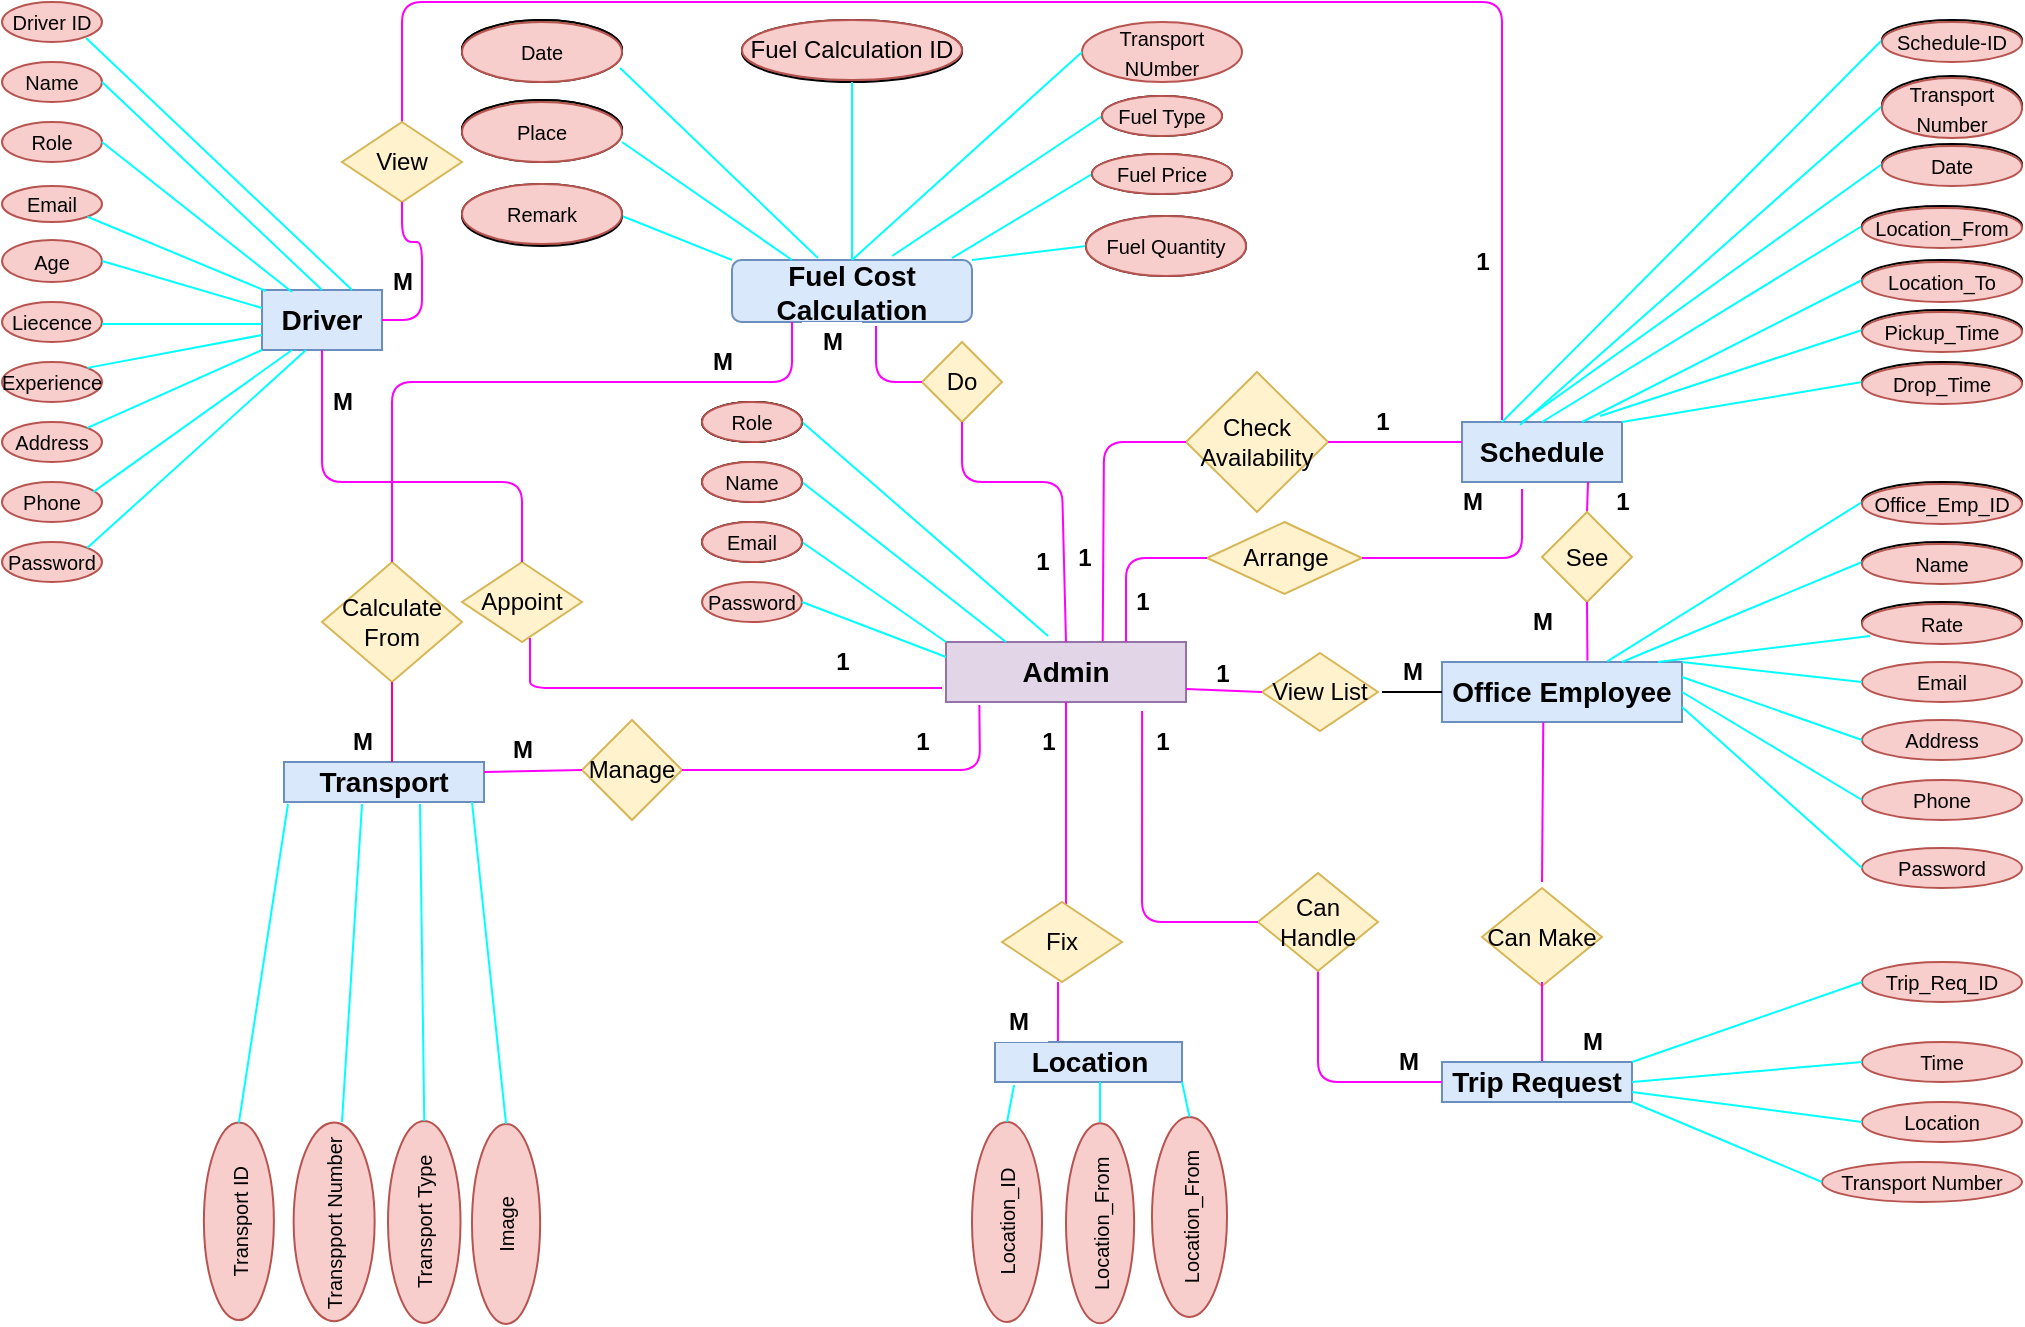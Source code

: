 <mxfile version="15.3.3" type="github">
  <diagram id="WUtvsR8JQNHbGCfWxzJ2" name="Page-1">
    <mxGraphModel dx="1151" dy="634" grid="0" gridSize="10" guides="1" tooltips="1" connect="1" arrows="1" fold="1" page="1" pageScale="1" pageWidth="1169" pageHeight="827" math="0" shadow="0">
      <root>
        <mxCell id="0" />
        <mxCell id="1" parent="0" />
        <mxCell id="knASVPoed2hm8nHkAF8M-1" value="" style="endArrow=none;html=1;startSize=14;endSize=14;sourcePerimeterSpacing=8;targetPerimeterSpacing=8;exitX=0.5;exitY=0;exitDx=0;exitDy=0;strokeColor=#FF00FF;" parent="1" source="knASVPoed2hm8nHkAF8M-6" edge="1">
          <mxGeometry width="50" height="50" relative="1" as="geometry">
            <mxPoint x="270" y="40" as="sourcePoint" />
            <mxPoint x="820" y="249" as="targetPoint" />
            <Array as="points">
              <mxPoint x="270" y="40" />
              <mxPoint x="820" y="40" />
            </Array>
          </mxGeometry>
        </mxCell>
        <mxCell id="knASVPoed2hm8nHkAF8M-6" value="View" style="rhombus;whiteSpace=wrap;html=1;hachureGap=4;pointerEvents=0;fillColor=#fff2cc;strokeColor=#d6b656;" parent="1" vertex="1">
          <mxGeometry x="240" y="100" width="60" height="40" as="geometry" />
        </mxCell>
        <mxCell id="knASVPoed2hm8nHkAF8M-9" value="&lt;font style=&quot;font-size: 14px&quot;&gt;&lt;b&gt;Driver&lt;/b&gt;&lt;/font&gt;" style="rounded=0;whiteSpace=wrap;html=1;hachureGap=4;pointerEvents=0;fillColor=#dae8fc;strokeColor=#6c8ebf;" parent="1" vertex="1">
          <mxGeometry x="200" y="184" width="60" height="30" as="geometry" />
        </mxCell>
        <mxCell id="knASVPoed2hm8nHkAF8M-11" value="&lt;font style=&quot;font-size: 10px&quot;&gt;Driver ID&lt;/font&gt;" style="ellipse;whiteSpace=wrap;html=1;hachureGap=4;pointerEvents=0;fillColor=#f8cecc;strokeColor=#b85450;" parent="1" vertex="1">
          <mxGeometry x="70" y="40" width="50" height="20" as="geometry" />
        </mxCell>
        <mxCell id="knASVPoed2hm8nHkAF8M-12" value="&lt;font style=&quot;font-size: 10px&quot;&gt;Name&lt;/font&gt;" style="ellipse;whiteSpace=wrap;html=1;hachureGap=4;pointerEvents=0;fillColor=#f8cecc;strokeColor=#b85450;" parent="1" vertex="1">
          <mxGeometry x="70" y="70" width="50" height="20" as="geometry" />
        </mxCell>
        <mxCell id="knASVPoed2hm8nHkAF8M-13" value="&lt;font style=&quot;font-size: 10px&quot;&gt;Role&lt;/font&gt;" style="ellipse;whiteSpace=wrap;html=1;hachureGap=4;pointerEvents=0;" parent="1" vertex="1">
          <mxGeometry x="420" y="240" width="50" height="20" as="geometry" />
        </mxCell>
        <mxCell id="knASVPoed2hm8nHkAF8M-14" value="&lt;font style=&quot;font-size: 10px&quot;&gt;Age&lt;/font&gt;" style="ellipse;whiteSpace=wrap;html=1;hachureGap=4;pointerEvents=0;fillColor=#f8cecc;strokeColor=#b85450;" parent="1" vertex="1">
          <mxGeometry x="70" y="159" width="50" height="21" as="geometry" />
        </mxCell>
        <mxCell id="knASVPoed2hm8nHkAF8M-15" value="&lt;font style=&quot;font-size: 10px&quot;&gt;Email&lt;/font&gt;" style="ellipse;whiteSpace=wrap;html=1;hachureGap=4;pointerEvents=0;fillColor=#f8cecc;strokeColor=#b85450;" parent="1" vertex="1">
          <mxGeometry x="70" y="132" width="50" height="18" as="geometry" />
        </mxCell>
        <mxCell id="knASVPoed2hm8nHkAF8M-16" value="&lt;font style=&quot;font-size: 10px&quot;&gt;Liecence&lt;/font&gt;" style="ellipse;whiteSpace=wrap;html=1;hachureGap=4;pointerEvents=0;fillColor=#f8cecc;strokeColor=#b85450;" parent="1" vertex="1">
          <mxGeometry x="70" y="190" width="50" height="20" as="geometry" />
        </mxCell>
        <mxCell id="knASVPoed2hm8nHkAF8M-17" value="&lt;font style=&quot;font-size: 10px&quot;&gt;Experience&lt;/font&gt;" style="ellipse;whiteSpace=wrap;html=1;hachureGap=4;pointerEvents=0;fillColor=#f8cecc;strokeColor=#b85450;" parent="1" vertex="1">
          <mxGeometry x="70" y="220" width="50" height="20" as="geometry" />
        </mxCell>
        <mxCell id="knASVPoed2hm8nHkAF8M-18" value="&lt;font style=&quot;font-size: 10px&quot;&gt;Address&lt;/font&gt;" style="ellipse;whiteSpace=wrap;html=1;hachureGap=4;pointerEvents=0;fillColor=#f8cecc;strokeColor=#b85450;" parent="1" vertex="1">
          <mxGeometry x="70" y="250" width="50" height="20" as="geometry" />
        </mxCell>
        <mxCell id="knASVPoed2hm8nHkAF8M-19" value="&lt;font style=&quot;font-size: 10px&quot;&gt;Phone&lt;/font&gt;" style="ellipse;whiteSpace=wrap;html=1;hachureGap=4;pointerEvents=0;fillColor=#f8cecc;strokeColor=#b85450;" parent="1" vertex="1">
          <mxGeometry x="70" y="280" width="50" height="20" as="geometry" />
        </mxCell>
        <mxCell id="knASVPoed2hm8nHkAF8M-20" value="&lt;font style=&quot;font-size: 10px&quot;&gt;Password&lt;/font&gt;" style="ellipse;whiteSpace=wrap;html=1;hachureGap=4;pointerEvents=0;fillColor=#f8cecc;strokeColor=#b85450;" parent="1" vertex="1">
          <mxGeometry x="70" y="310" width="50" height="20" as="geometry" />
        </mxCell>
        <mxCell id="knASVPoed2hm8nHkAF8M-32" value="&lt;font style=&quot;font-size: 12px&quot;&gt;Appoint&lt;/font&gt;" style="rhombus;whiteSpace=wrap;html=1;hachureGap=4;pointerEvents=0;fillColor=#fff2cc;strokeColor=#d6b656;" parent="1" vertex="1">
          <mxGeometry x="300" y="320" width="60" height="40" as="geometry" />
        </mxCell>
        <mxCell id="knASVPoed2hm8nHkAF8M-34" value="&lt;font style=&quot;font-size: 14px&quot;&gt;&lt;b&gt;Fuel Cost Calculation&lt;/b&gt;&lt;/font&gt;" style="rounded=1;whiteSpace=wrap;html=1;hachureGap=4;pointerEvents=0;fillColor=#dae8fc;strokeColor=#6c8ebf;" parent="1" vertex="1">
          <mxGeometry x="435" y="169" width="120" height="31" as="geometry" />
        </mxCell>
        <mxCell id="knASVPoed2hm8nHkAF8M-37" value="&lt;b&gt;M&lt;/b&gt;" style="text;html=1;align=center;verticalAlign=middle;resizable=0;points=[];autosize=1;strokeColor=none;fillColor=none;" parent="1" vertex="1">
          <mxGeometry x="225" y="230" width="30" height="20" as="geometry" />
        </mxCell>
        <mxCell id="knASVPoed2hm8nHkAF8M-41" value="&lt;font style=&quot;font-size: 10px&quot;&gt;Fuel Type&lt;/font&gt;" style="ellipse;whiteSpace=wrap;html=1;hachureGap=4;pointerEvents=0;" parent="1" vertex="1">
          <mxGeometry x="620" y="87" width="60" height="20" as="geometry" />
        </mxCell>
        <mxCell id="knASVPoed2hm8nHkAF8M-42" value="&lt;font style=&quot;font-size: 10px&quot;&gt;Transport NUmber&lt;/font&gt;" style="ellipse;whiteSpace=wrap;html=1;hachureGap=4;pointerEvents=0;fillColor=#f8cecc;strokeColor=#b85450;" parent="1" vertex="1">
          <mxGeometry x="610" y="50" width="80" height="30" as="geometry" />
        </mxCell>
        <mxCell id="knASVPoed2hm8nHkAF8M-46" value="Fuel Calculation ID" style="ellipse;whiteSpace=wrap;html=1;hachureGap=4;pointerEvents=0;" parent="1" vertex="1">
          <mxGeometry x="440" y="50" width="110" height="30" as="geometry" />
        </mxCell>
        <mxCell id="knASVPoed2hm8nHkAF8M-39" value="&lt;font style=&quot;font-size: 10px&quot;&gt;Fuel Quantity&lt;/font&gt;" style="ellipse;whiteSpace=wrap;html=1;hachureGap=4;pointerEvents=0;" parent="1" vertex="1">
          <mxGeometry x="612" y="147" width="80" height="30" as="geometry" />
        </mxCell>
        <mxCell id="knASVPoed2hm8nHkAF8M-40" value="&lt;font style=&quot;font-size: 10px&quot;&gt;Fuel Price&lt;/font&gt;" style="ellipse;whiteSpace=wrap;html=1;hachureGap=4;pointerEvents=0;" parent="1" vertex="1">
          <mxGeometry x="615" y="116" width="70" height="20" as="geometry" />
        </mxCell>
        <mxCell id="knASVPoed2hm8nHkAF8M-53" value="&lt;font style=&quot;font-size: 10px&quot;&gt;Date&lt;/font&gt;" style="ellipse;whiteSpace=wrap;html=1;hachureGap=4;pointerEvents=0;" parent="1" vertex="1">
          <mxGeometry x="300" y="50" width="80" height="30" as="geometry" />
        </mxCell>
        <mxCell id="knASVPoed2hm8nHkAF8M-54" value="&lt;font style=&quot;font-size: 10px&quot;&gt;Place&lt;/font&gt;" style="ellipse;whiteSpace=wrap;html=1;hachureGap=4;pointerEvents=0;" parent="1" vertex="1">
          <mxGeometry x="300" y="90" width="80" height="30" as="geometry" />
        </mxCell>
        <mxCell id="knASVPoed2hm8nHkAF8M-55" value="&lt;font style=&quot;font-size: 10px&quot;&gt;Remark&lt;/font&gt;" style="ellipse;whiteSpace=wrap;html=1;hachureGap=4;pointerEvents=0;" parent="1" vertex="1">
          <mxGeometry x="300" y="132" width="80" height="30" as="geometry" />
        </mxCell>
        <mxCell id="knASVPoed2hm8nHkAF8M-60" value="&lt;font style=&quot;font-size: 12px&quot;&gt;Calculate From&lt;/font&gt;" style="rhombus;whiteSpace=wrap;html=1;hachureGap=4;pointerEvents=0;fillColor=#fff2cc;strokeColor=#d6b656;" parent="1" vertex="1">
          <mxGeometry x="230" y="320" width="70" height="60" as="geometry" />
        </mxCell>
        <mxCell id="knASVPoed2hm8nHkAF8M-61" value="&lt;font style=&quot;font-size: 14px&quot;&gt;&lt;b&gt;Transport&lt;/b&gt;&lt;/font&gt;" style="rounded=0;whiteSpace=wrap;html=1;hachureGap=4;pointerEvents=0;fillColor=#dae8fc;strokeColor=#6c8ebf;" parent="1" vertex="1">
          <mxGeometry x="211" y="420" width="100" height="20" as="geometry" />
        </mxCell>
        <mxCell id="knASVPoed2hm8nHkAF8M-69" value="&lt;font style=&quot;font-size: 10px&quot;&gt;Transport ID&lt;/font&gt;" style="ellipse;whiteSpace=wrap;html=1;hachureGap=4;pointerEvents=0;rotation=-90;fillColor=#f8cecc;strokeColor=#b85450;" parent="1" vertex="1">
          <mxGeometry x="139.07" y="632.18" width="98.75" height="35" as="geometry" />
        </mxCell>
        <mxCell id="knASVPoed2hm8nHkAF8M-70" value="&lt;font style=&quot;font-size: 10px&quot;&gt;Transpport Number&lt;/font&gt;" style="ellipse;whiteSpace=wrap;html=1;hachureGap=4;pointerEvents=0;rotation=-90;fillColor=#f8cecc;strokeColor=#b85450;" parent="1" vertex="1">
          <mxGeometry x="186.38" y="629.63" width="99.38" height="40.5" as="geometry" />
        </mxCell>
        <mxCell id="knASVPoed2hm8nHkAF8M-72" value="&lt;font style=&quot;font-size: 10px&quot;&gt;Transport Type&lt;/font&gt;" style="ellipse;whiteSpace=wrap;html=1;hachureGap=4;pointerEvents=0;rotation=-90;fillColor=#f8cecc;strokeColor=#b85450;" parent="1" vertex="1">
          <mxGeometry x="230.63" y="631.88" width="101" height="36.25" as="geometry" />
        </mxCell>
        <mxCell id="knASVPoed2hm8nHkAF8M-73" value="&lt;font style=&quot;font-size: 10px&quot;&gt;Image&lt;/font&gt;" style="ellipse;whiteSpace=wrap;html=1;hachureGap=4;pointerEvents=0;rotation=-90;fillColor=#f8cecc;strokeColor=#b85450;" parent="1" vertex="1">
          <mxGeometry x="272.03" y="633.92" width="100" height="34.05" as="geometry" />
        </mxCell>
        <mxCell id="knASVPoed2hm8nHkAF8M-74" value="&lt;b&gt;M&lt;/b&gt;" style="text;html=1;align=center;verticalAlign=middle;resizable=0;points=[];autosize=1;strokeColor=none;fillColor=#FFFFFF;" parent="1" vertex="1">
          <mxGeometry x="470" y="200" width="30" height="20" as="geometry" />
        </mxCell>
        <mxCell id="knASVPoed2hm8nHkAF8M-76" value="Do" style="rhombus;whiteSpace=wrap;html=1;hachureGap=4;pointerEvents=0;fillColor=#fff2cc;strokeColor=#d6b656;" parent="1" vertex="1">
          <mxGeometry x="530" y="210" width="40" height="40" as="geometry" />
        </mxCell>
        <mxCell id="knASVPoed2hm8nHkAF8M-79" value="&lt;font style=&quot;font-size: 14px&quot;&gt;&lt;b&gt;Admin&lt;/b&gt;&lt;/font&gt;" style="rounded=0;whiteSpace=wrap;html=1;hachureGap=4;pointerEvents=0;fillColor=#e1d5e7;strokeColor=#9673a6;" parent="1" vertex="1">
          <mxGeometry x="542" y="360" width="120" height="30" as="geometry" />
        </mxCell>
        <mxCell id="knASVPoed2hm8nHkAF8M-81" value="&lt;font style=&quot;font-size: 10px&quot;&gt;Name&lt;/font&gt;" style="ellipse;whiteSpace=wrap;html=1;hachureGap=4;pointerEvents=0;fillColor=#97D077;" parent="1" vertex="1">
          <mxGeometry x="420" y="270" width="50" height="20" as="geometry" />
        </mxCell>
        <mxCell id="knASVPoed2hm8nHkAF8M-83" value="&lt;font style=&quot;font-size: 10px&quot;&gt;Email&lt;/font&gt;" style="ellipse;whiteSpace=wrap;html=1;hachureGap=4;pointerEvents=0;fillColor=#97D077;" parent="1" vertex="1">
          <mxGeometry x="420" y="300" width="50" height="20" as="geometry" />
        </mxCell>
        <mxCell id="knASVPoed2hm8nHkAF8M-85" value="&lt;font style=&quot;font-size: 10px&quot;&gt;Password&lt;/font&gt;" style="ellipse;whiteSpace=wrap;html=1;hachureGap=4;pointerEvents=0;fillColor=#f8cecc;strokeColor=#b85450;" parent="1" vertex="1">
          <mxGeometry x="420" y="330" width="50" height="20" as="geometry" />
        </mxCell>
        <mxCell id="knASVPoed2hm8nHkAF8M-91" value="Manage" style="rhombus;whiteSpace=wrap;html=1;hachureGap=4;pointerEvents=0;fillColor=#fff2cc;strokeColor=#d6b656;" parent="1" vertex="1">
          <mxGeometry x="360" y="399" width="50" height="50" as="geometry" />
        </mxCell>
        <mxCell id="knASVPoed2hm8nHkAF8M-93" value="&lt;b&gt;1&lt;/b&gt;" style="text;html=1;align=center;verticalAlign=middle;resizable=0;points=[];autosize=1;strokeColor=none;fillColor=none;" parent="1" vertex="1">
          <mxGeometry x="520" y="400" width="20" height="20" as="geometry" />
        </mxCell>
        <mxCell id="knASVPoed2hm8nHkAF8M-100" value="&lt;font style=&quot;font-size: 14px&quot;&gt;&lt;b&gt;Schedule&lt;/b&gt;&lt;/font&gt;" style="rounded=0;whiteSpace=wrap;html=1;hachureGap=4;pointerEvents=0;fillColor=#dae8fc;strokeColor=#6c8ebf;" parent="1" vertex="1">
          <mxGeometry x="800" y="250" width="80" height="30" as="geometry" />
        </mxCell>
        <mxCell id="knASVPoed2hm8nHkAF8M-102" value="&lt;b&gt;1&lt;/b&gt;" style="text;html=1;align=center;verticalAlign=middle;resizable=0;points=[];autosize=1;strokeColor=none;fillColor=none;" parent="1" vertex="1">
          <mxGeometry x="750" y="240" width="20" height="20" as="geometry" />
        </mxCell>
        <mxCell id="knASVPoed2hm8nHkAF8M-103" value="Check Availability" style="rhombus;whiteSpace=wrap;html=1;hachureGap=4;pointerEvents=0;fillColor=#fff2cc;strokeColor=#d6b656;" parent="1" vertex="1">
          <mxGeometry x="662" y="225" width="71" height="70" as="geometry" />
        </mxCell>
        <mxCell id="knASVPoed2hm8nHkAF8M-105" value="&lt;b&gt;1&lt;/b&gt;" style="text;html=1;align=center;verticalAlign=middle;resizable=0;points=[];autosize=1;strokeColor=none;fillColor=none;" parent="1" vertex="1">
          <mxGeometry x="601" y="308" width="20" height="20" as="geometry" />
        </mxCell>
        <mxCell id="knASVPoed2hm8nHkAF8M-107" value="&lt;font style=&quot;font-size: 12px&quot;&gt;Arrange&lt;/font&gt;" style="rhombus;whiteSpace=wrap;html=1;hachureGap=4;pointerEvents=0;fillColor=#fff2cc;strokeColor=#d6b656;" parent="1" vertex="1">
          <mxGeometry x="672.5" y="300" width="77.5" height="36" as="geometry" />
        </mxCell>
        <mxCell id="knASVPoed2hm8nHkAF8M-109" value="&lt;b&gt;M&lt;/b&gt;" style="text;html=1;align=center;verticalAlign=middle;resizable=0;points=[];autosize=1;strokeColor=none;fillColor=none;" parent="1" vertex="1">
          <mxGeometry x="790" y="280" width="30" height="20" as="geometry" />
        </mxCell>
        <mxCell id="knASVPoed2hm8nHkAF8M-110" value="&lt;font style=&quot;font-size: 10px&quot;&gt;Schedule-ID&lt;/font&gt;" style="ellipse;whiteSpace=wrap;html=1;hachureGap=4;pointerEvents=0;fillColor=#97D077;" parent="1" vertex="1">
          <mxGeometry x="1010" y="49" width="70" height="20" as="geometry" />
        </mxCell>
        <mxCell id="knASVPoed2hm8nHkAF8M-112" value="" style="endArrow=none;html=1;startSize=14;endSize=14;sourcePerimeterSpacing=8;targetPerimeterSpacing=8;exitX=0.25;exitY=0;exitDx=0;exitDy=0;entryX=0;entryY=0.5;entryDx=0;entryDy=0;strokeColor=#00FFFF;" parent="1" source="knASVPoed2hm8nHkAF8M-100" target="knASVPoed2hm8nHkAF8M-110" edge="1">
          <mxGeometry width="50" height="50" relative="1" as="geometry">
            <mxPoint x="770" y="200" as="sourcePoint" />
            <mxPoint x="880" y="50" as="targetPoint" />
          </mxGeometry>
        </mxCell>
        <mxCell id="knASVPoed2hm8nHkAF8M-113" value="&lt;font style=&quot;font-size: 10px&quot;&gt;Transport Number&lt;/font&gt;" style="ellipse;whiteSpace=wrap;html=1;hachureGap=4;pointerEvents=0;fillColor=#97D077;" parent="1" vertex="1">
          <mxGeometry x="1010" y="77" width="70" height="30" as="geometry" />
        </mxCell>
        <mxCell id="knASVPoed2hm8nHkAF8M-114" value="" style="endArrow=none;html=1;startSize=14;endSize=14;sourcePerimeterSpacing=8;targetPerimeterSpacing=8;exitX=0.363;exitY=0.05;exitDx=0;exitDy=0;entryX=0;entryY=0.5;entryDx=0;entryDy=0;exitPerimeter=0;strokeColor=#00FFFF;" parent="1" source="knASVPoed2hm8nHkAF8M-100" target="knASVPoed2hm8nHkAF8M-113" edge="1">
          <mxGeometry width="50" height="50" relative="1" as="geometry">
            <mxPoint x="810" y="245" as="sourcePoint" />
            <mxPoint x="893.01" y="83" as="targetPoint" />
          </mxGeometry>
        </mxCell>
        <mxCell id="knASVPoed2hm8nHkAF8M-115" value="&lt;font style=&quot;font-size: 10px&quot;&gt;Date&lt;/font&gt;" style="ellipse;whiteSpace=wrap;html=1;hachureGap=4;pointerEvents=0;fillColor=#97D077;" parent="1" vertex="1">
          <mxGeometry x="1010" y="111" width="70" height="20" as="geometry" />
        </mxCell>
        <mxCell id="knASVPoed2hm8nHkAF8M-116" value="" style="endArrow=none;html=1;startSize=14;endSize=14;sourcePerimeterSpacing=8;targetPerimeterSpacing=8;exitX=0.5;exitY=0;exitDx=0;exitDy=0;entryX=0;entryY=0.5;entryDx=0;entryDy=0;strokeColor=#00FFFF;" parent="1" source="knASVPoed2hm8nHkAF8M-100" target="knASVPoed2hm8nHkAF8M-117" edge="1">
          <mxGeometry width="50" height="50" relative="1" as="geometry">
            <mxPoint x="770" y="200" as="sourcePoint" />
            <mxPoint x="820" y="150" as="targetPoint" />
          </mxGeometry>
        </mxCell>
        <mxCell id="knASVPoed2hm8nHkAF8M-117" value="&lt;font style=&quot;font-size: 10px&quot;&gt;Location_From&lt;/font&gt;" style="ellipse;whiteSpace=wrap;html=1;hachureGap=4;pointerEvents=0;fillColor=#97D077;" parent="1" vertex="1">
          <mxGeometry x="1000" y="142" width="80" height="20" as="geometry" />
        </mxCell>
        <mxCell id="knASVPoed2hm8nHkAF8M-118" value="" style="endArrow=none;html=1;startSize=14;endSize=14;sourcePerimeterSpacing=8;targetPerimeterSpacing=8;strokeColor=#00FFFF;entryX=0;entryY=0.5;entryDx=0;entryDy=0;" parent="1" target="knASVPoed2hm8nHkAF8M-115" edge="1">
          <mxGeometry width="50" height="50" relative="1" as="geometry">
            <mxPoint x="830" y="250" as="sourcePoint" />
            <mxPoint x="885" y="145" as="targetPoint" />
          </mxGeometry>
        </mxCell>
        <mxCell id="knASVPoed2hm8nHkAF8M-119" value="&lt;font style=&quot;font-size: 10px&quot;&gt;Location_To&lt;/font&gt;" style="ellipse;whiteSpace=wrap;html=1;hachureGap=4;pointerEvents=0;fillColor=#97D077;" parent="1" vertex="1">
          <mxGeometry x="1000" y="169" width="80" height="20" as="geometry" />
        </mxCell>
        <mxCell id="knASVPoed2hm8nHkAF8M-120" value="" style="endArrow=none;html=1;startSize=14;endSize=14;sourcePerimeterSpacing=8;targetPerimeterSpacing=8;exitX=0.75;exitY=0;exitDx=0;exitDy=0;entryX=0;entryY=0.5;entryDx=0;entryDy=0;entryPerimeter=0;strokeColor=#00FFFF;" parent="1" source="knASVPoed2hm8nHkAF8M-100" target="knASVPoed2hm8nHkAF8M-119" edge="1">
          <mxGeometry width="50" height="50" relative="1" as="geometry">
            <mxPoint x="770" y="200" as="sourcePoint" />
            <mxPoint x="820" y="150" as="targetPoint" />
          </mxGeometry>
        </mxCell>
        <mxCell id="knASVPoed2hm8nHkAF8M-121" value="&lt;font style=&quot;font-size: 10px&quot;&gt;Pickup_Time&lt;/font&gt;" style="ellipse;whiteSpace=wrap;html=1;hachureGap=4;pointerEvents=0;fillColor=#97D077;" parent="1" vertex="1">
          <mxGeometry x="1000" y="194" width="80" height="20" as="geometry" />
        </mxCell>
        <mxCell id="knASVPoed2hm8nHkAF8M-122" value="" style="endArrow=none;html=1;startSize=14;endSize=14;sourcePerimeterSpacing=8;targetPerimeterSpacing=8;exitX=0.863;exitY=-0.1;exitDx=0;exitDy=0;exitPerimeter=0;entryX=0;entryY=0.5;entryDx=0;entryDy=0;strokeColor=#00FFFF;" parent="1" source="knASVPoed2hm8nHkAF8M-100" target="knASVPoed2hm8nHkAF8M-121" edge="1">
          <mxGeometry width="50" height="50" relative="1" as="geometry">
            <mxPoint x="770" y="200" as="sourcePoint" />
            <mxPoint x="820" y="150" as="targetPoint" />
          </mxGeometry>
        </mxCell>
        <mxCell id="knASVPoed2hm8nHkAF8M-123" value="&lt;font style=&quot;font-size: 10px&quot;&gt;Drop_Time&lt;/font&gt;" style="ellipse;whiteSpace=wrap;html=1;hachureGap=4;pointerEvents=0;fillColor=#97D077;" parent="1" vertex="1">
          <mxGeometry x="1000" y="220" width="80" height="20" as="geometry" />
        </mxCell>
        <mxCell id="knASVPoed2hm8nHkAF8M-124" value="" style="endArrow=none;html=1;startSize=14;endSize=14;sourcePerimeterSpacing=8;targetPerimeterSpacing=8;exitX=1;exitY=0;exitDx=0;exitDy=0;entryX=0;entryY=0.5;entryDx=0;entryDy=0;strokeColor=#00FFFF;" parent="1" source="knASVPoed2hm8nHkAF8M-100" target="knASVPoed2hm8nHkAF8M-123" edge="1">
          <mxGeometry width="50" height="50" relative="1" as="geometry">
            <mxPoint x="770" y="200" as="sourcePoint" />
            <mxPoint x="820" y="150" as="targetPoint" />
          </mxGeometry>
        </mxCell>
        <mxCell id="knASVPoed2hm8nHkAF8M-125" value="" style="endArrow=none;html=1;startSize=14;endSize=14;sourcePerimeterSpacing=8;targetPerimeterSpacing=8;entryX=0.75;entryY=1;entryDx=0;entryDy=0;strokeColor=#FF00FF;exitX=0.5;exitY=0;exitDx=0;exitDy=0;" parent="1" source="knASVPoed2hm8nHkAF8M-126" edge="1">
          <mxGeometry width="50" height="50" relative="1" as="geometry">
            <mxPoint x="863" y="310" as="sourcePoint" />
            <mxPoint x="863.0" y="280" as="targetPoint" />
          </mxGeometry>
        </mxCell>
        <mxCell id="knASVPoed2hm8nHkAF8M-126" value="&lt;font style=&quot;font-size: 12px&quot;&gt;See&lt;/font&gt;" style="rhombus;whiteSpace=wrap;html=1;hachureGap=4;pointerEvents=0;fillColor=#fff2cc;strokeColor=#d6b656;" parent="1" vertex="1">
          <mxGeometry x="840" y="295" width="45" height="45" as="geometry" />
        </mxCell>
        <mxCell id="knASVPoed2hm8nHkAF8M-127" value="" style="endArrow=none;html=1;startSize=14;endSize=14;sourcePerimeterSpacing=8;targetPerimeterSpacing=8;exitX=0.5;exitY=1;exitDx=0;exitDy=0;entryX=0.606;entryY=-0.023;entryDx=0;entryDy=0;entryPerimeter=0;strokeColor=#FF00FF;" parent="1" source="knASVPoed2hm8nHkAF8M-126" target="knASVPoed2hm8nHkAF8M-128" edge="1">
          <mxGeometry width="50" height="50" relative="1" as="geometry">
            <mxPoint x="860" y="430" as="sourcePoint" />
            <mxPoint x="840" y="370" as="targetPoint" />
          </mxGeometry>
        </mxCell>
        <mxCell id="knASVPoed2hm8nHkAF8M-128" value="&lt;font style=&quot;font-size: 14px&quot;&gt;&lt;b&gt;Office Employee&lt;/b&gt;&lt;/font&gt;" style="rounded=0;whiteSpace=wrap;html=1;hachureGap=4;pointerEvents=0;fillColor=#dae8fc;strokeColor=#6c8ebf;" parent="1" vertex="1">
          <mxGeometry x="790" y="370" width="120" height="30" as="geometry" />
        </mxCell>
        <mxCell id="knASVPoed2hm8nHkAF8M-129" value="" style="endArrow=none;html=1;startSize=14;endSize=14;sourcePerimeterSpacing=8;targetPerimeterSpacing=8;exitX=0;exitY=0.5;exitDx=0;exitDy=0;" parent="1" source="knASVPoed2hm8nHkAF8M-128" edge="1">
          <mxGeometry width="50" height="50" relative="1" as="geometry">
            <mxPoint x="860" y="430" as="sourcePoint" />
            <mxPoint x="760" y="385" as="targetPoint" />
          </mxGeometry>
        </mxCell>
        <mxCell id="knASVPoed2hm8nHkAF8M-130" value="&lt;font style=&quot;font-size: 12px&quot;&gt;View List&lt;/font&gt;" style="rhombus;whiteSpace=wrap;html=1;hachureGap=4;pointerEvents=0;fillColor=#fff2cc;strokeColor=#d6b656;" parent="1" vertex="1">
          <mxGeometry x="700" y="365.5" width="58" height="39" as="geometry" />
        </mxCell>
        <mxCell id="knASVPoed2hm8nHkAF8M-131" value="" style="endArrow=none;html=1;startSize=14;endSize=14;sourcePerimeterSpacing=8;targetPerimeterSpacing=8;exitX=0;exitY=0.5;exitDx=0;exitDy=0;strokeColor=#FF00FF;entryX=1;entryY=0.75;entryDx=0;entryDy=0;" parent="1" source="knASVPoed2hm8nHkAF8M-130" edge="1">
          <mxGeometry width="50" height="50" relative="1" as="geometry">
            <mxPoint x="700" y="381" as="sourcePoint" />
            <mxPoint x="662" y="383.5" as="targetPoint" />
          </mxGeometry>
        </mxCell>
        <mxCell id="knASVPoed2hm8nHkAF8M-132" value="&lt;b&gt;M&lt;/b&gt;" style="text;html=1;align=center;verticalAlign=middle;resizable=0;points=[];autosize=1;" parent="1" vertex="1">
          <mxGeometry x="760" y="365" width="30" height="20" as="geometry" />
        </mxCell>
        <mxCell id="knASVPoed2hm8nHkAF8M-133" value="&lt;b&gt;1&lt;/b&gt;" style="text;html=1;align=center;verticalAlign=middle;resizable=0;points=[];autosize=1;strokeColor=none;fillColor=none;" parent="1" vertex="1">
          <mxGeometry x="670" y="365.5" width="20" height="20" as="geometry" />
        </mxCell>
        <mxCell id="knASVPoed2hm8nHkAF8M-134" value="&lt;font style=&quot;font-size: 10px&quot;&gt;Office_Emp_ID&lt;/font&gt;" style="ellipse;whiteSpace=wrap;html=1;hachureGap=4;pointerEvents=0;fillColor=#97D077;" parent="1" vertex="1">
          <mxGeometry x="1000" y="280" width="80" height="20" as="geometry" />
        </mxCell>
        <mxCell id="knASVPoed2hm8nHkAF8M-135" value="" style="endArrow=none;html=1;startSize=14;endSize=14;sourcePerimeterSpacing=8;targetPerimeterSpacing=8;exitX=0.689;exitY=-0.01;exitDx=0;exitDy=0;exitPerimeter=0;entryX=0;entryY=0.5;entryDx=0;entryDy=0;strokeColor=#00FFFF;" parent="1" source="knASVPoed2hm8nHkAF8M-128" target="knASVPoed2hm8nHkAF8M-134" edge="1">
          <mxGeometry width="50" height="50" relative="1" as="geometry">
            <mxPoint x="863.56" y="363.65" as="sourcePoint" />
            <mxPoint x="1000.0" y="267" as="targetPoint" />
          </mxGeometry>
        </mxCell>
        <mxCell id="knASVPoed2hm8nHkAF8M-136" value="&lt;font style=&quot;font-size: 10px&quot;&gt;Name&lt;/font&gt;" style="ellipse;whiteSpace=wrap;html=1;hachureGap=4;pointerEvents=0;fillColor=#97D077;" parent="1" vertex="1">
          <mxGeometry x="1000" y="310" width="80" height="20" as="geometry" />
        </mxCell>
        <mxCell id="knASVPoed2hm8nHkAF8M-137" value="" style="endArrow=none;html=1;startSize=14;endSize=14;sourcePerimeterSpacing=8;targetPerimeterSpacing=8;entryX=0;entryY=0.5;entryDx=0;entryDy=0;exitX=0.75;exitY=0;exitDx=0;exitDy=0;strokeColor=#00FFFF;" parent="1" source="knASVPoed2hm8nHkAF8M-128" target="knASVPoed2hm8nHkAF8M-136" edge="1">
          <mxGeometry width="50" height="50" relative="1" as="geometry">
            <mxPoint x="650" y="320" as="sourcePoint" />
            <mxPoint x="700" y="270" as="targetPoint" />
          </mxGeometry>
        </mxCell>
        <mxCell id="knASVPoed2hm8nHkAF8M-138" value="&lt;font style=&quot;font-size: 10px&quot;&gt;Rate&lt;/font&gt;" style="ellipse;whiteSpace=wrap;html=1;hachureGap=4;pointerEvents=0;fillColor=#97D077;" parent="1" vertex="1">
          <mxGeometry x="1000" y="340" width="80" height="20" as="geometry" />
        </mxCell>
        <mxCell id="knASVPoed2hm8nHkAF8M-139" value="" style="endArrow=none;html=1;startSize=14;endSize=14;sourcePerimeterSpacing=8;targetPerimeterSpacing=8;exitX=0.9;exitY=0;exitDx=0;exitDy=0;exitPerimeter=0;entryX=0.05;entryY=0.85;entryDx=0;entryDy=0;entryPerimeter=0;strokeColor=#00FFFF;" parent="1" source="knASVPoed2hm8nHkAF8M-128" target="knASVPoed2hm8nHkAF8M-138" edge="1">
          <mxGeometry width="50" height="50" relative="1" as="geometry">
            <mxPoint x="650" y="320" as="sourcePoint" />
            <mxPoint x="890" y="330" as="targetPoint" />
          </mxGeometry>
        </mxCell>
        <mxCell id="knASVPoed2hm8nHkAF8M-140" value="&lt;span style=&quot;font-size: 10px&quot;&gt;Email&lt;/span&gt;" style="ellipse;whiteSpace=wrap;html=1;hachureGap=4;pointerEvents=0;fillColor=#f8cecc;strokeColor=#b85450;" parent="1" vertex="1">
          <mxGeometry x="1000" y="370" width="80" height="20" as="geometry" />
        </mxCell>
        <mxCell id="knASVPoed2hm8nHkAF8M-141" value="" style="endArrow=none;html=1;startSize=14;endSize=14;sourcePerimeterSpacing=8;targetPerimeterSpacing=8;exitX=1;exitY=0;exitDx=0;exitDy=0;exitPerimeter=0;entryX=0;entryY=0.5;entryDx=0;entryDy=0;strokeColor=#00FFFF;" parent="1" source="knASVPoed2hm8nHkAF8M-128" target="knASVPoed2hm8nHkAF8M-140" edge="1">
          <mxGeometry width="50" height="50" relative="1" as="geometry">
            <mxPoint x="650" y="320" as="sourcePoint" />
            <mxPoint x="700" y="270" as="targetPoint" />
          </mxGeometry>
        </mxCell>
        <mxCell id="knASVPoed2hm8nHkAF8M-142" value="&lt;span style=&quot;font-size: 10px&quot;&gt;Address&lt;/span&gt;" style="ellipse;whiteSpace=wrap;html=1;hachureGap=4;pointerEvents=0;fillColor=#f8cecc;strokeColor=#b85450;" parent="1" vertex="1">
          <mxGeometry x="1000" y="399" width="80" height="20" as="geometry" />
        </mxCell>
        <mxCell id="knASVPoed2hm8nHkAF8M-143" value="" style="endArrow=none;html=1;startSize=14;endSize=14;sourcePerimeterSpacing=8;targetPerimeterSpacing=8;exitX=1;exitY=0.25;exitDx=0;exitDy=0;entryX=0;entryY=0.5;entryDx=0;entryDy=0;strokeColor=#00FFFF;" parent="1" source="knASVPoed2hm8nHkAF8M-128" target="knASVPoed2hm8nHkAF8M-142" edge="1">
          <mxGeometry width="50" height="50" relative="1" as="geometry">
            <mxPoint x="650" y="320" as="sourcePoint" />
            <mxPoint x="700" y="270" as="targetPoint" />
          </mxGeometry>
        </mxCell>
        <mxCell id="knASVPoed2hm8nHkAF8M-144" value="&lt;span style=&quot;font-size: 10px&quot;&gt;Phone&lt;/span&gt;" style="ellipse;whiteSpace=wrap;html=1;hachureGap=4;pointerEvents=0;fillColor=#f8cecc;strokeColor=#b85450;" parent="1" vertex="1">
          <mxGeometry x="1000" y="429" width="80" height="20" as="geometry" />
        </mxCell>
        <mxCell id="knASVPoed2hm8nHkAF8M-145" value="" style="endArrow=none;html=1;startSize=14;endSize=14;sourcePerimeterSpacing=8;targetPerimeterSpacing=8;exitX=1;exitY=0.5;exitDx=0;exitDy=0;entryX=0;entryY=0.5;entryDx=0;entryDy=0;strokeColor=#00FFFF;" parent="1" source="knASVPoed2hm8nHkAF8M-128" target="knASVPoed2hm8nHkAF8M-144" edge="1">
          <mxGeometry width="50" height="50" relative="1" as="geometry">
            <mxPoint x="650" y="320" as="sourcePoint" />
            <mxPoint x="700" y="270" as="targetPoint" />
          </mxGeometry>
        </mxCell>
        <mxCell id="knASVPoed2hm8nHkAF8M-146" value="&lt;span style=&quot;font-size: 10px&quot;&gt;Password&lt;/span&gt;" style="ellipse;whiteSpace=wrap;html=1;hachureGap=4;pointerEvents=0;fillColor=#f8cecc;strokeColor=#b85450;" parent="1" vertex="1">
          <mxGeometry x="1000" y="463" width="80" height="20" as="geometry" />
        </mxCell>
        <mxCell id="knASVPoed2hm8nHkAF8M-147" value="" style="endArrow=none;html=1;startSize=14;endSize=14;sourcePerimeterSpacing=8;targetPerimeterSpacing=8;exitX=1;exitY=0.75;exitDx=0;exitDy=0;entryX=0;entryY=0.5;entryDx=0;entryDy=0;strokeColor=#00FFFF;" parent="1" source="knASVPoed2hm8nHkAF8M-128" target="knASVPoed2hm8nHkAF8M-146" edge="1">
          <mxGeometry width="50" height="50" relative="1" as="geometry">
            <mxPoint x="650" y="320" as="sourcePoint" />
            <mxPoint x="700" y="270" as="targetPoint" />
          </mxGeometry>
        </mxCell>
        <mxCell id="knASVPoed2hm8nHkAF8M-149" value="&lt;font style=&quot;font-size: 12px&quot;&gt;Can Make&lt;/font&gt;" style="rhombus;whiteSpace=wrap;html=1;hachureGap=4;pointerEvents=0;fillColor=#fff2cc;strokeColor=#d6b656;" parent="1" vertex="1">
          <mxGeometry x="810" y="483" width="60" height="49" as="geometry" />
        </mxCell>
        <mxCell id="knASVPoed2hm8nHkAF8M-150" value="" style="endArrow=none;html=1;startSize=14;endSize=14;sourcePerimeterSpacing=8;targetPerimeterSpacing=8;entryX=0.5;entryY=0;entryDx=0;entryDy=0;strokeColor=#FF00FF;" parent="1" edge="1">
          <mxGeometry width="50" height="50" relative="1" as="geometry">
            <mxPoint x="840" y="530" as="sourcePoint" />
            <mxPoint x="840" y="570" as="targetPoint" />
          </mxGeometry>
        </mxCell>
        <mxCell id="knASVPoed2hm8nHkAF8M-151" value="&lt;font style=&quot;font-size: 14px&quot;&gt;&lt;b&gt;Trip Request&lt;/b&gt;&lt;/font&gt;" style="rounded=0;whiteSpace=wrap;html=1;hachureGap=4;pointerEvents=0;fillColor=#dae8fc;strokeColor=#6c8ebf;" parent="1" vertex="1">
          <mxGeometry x="790" y="570" width="95" height="20" as="geometry" />
        </mxCell>
        <mxCell id="knASVPoed2hm8nHkAF8M-154" value="&lt;b&gt;M&lt;/b&gt;" style="text;html=1;align=center;verticalAlign=middle;resizable=0;points=[];autosize=1;strokeColor=none;fillColor=none;" parent="1" vertex="1">
          <mxGeometry x="850" y="550" width="30" height="20" as="geometry" />
        </mxCell>
        <mxCell id="knASVPoed2hm8nHkAF8M-155" value="&lt;font style=&quot;font-size: 10px&quot;&gt;Trip_Req_ID&lt;/font&gt;" style="ellipse;whiteSpace=wrap;html=1;hachureGap=4;pointerEvents=0;fillColor=#f8cecc;strokeColor=#b85450;" parent="1" vertex="1">
          <mxGeometry x="1000" y="520" width="80" height="20" as="geometry" />
        </mxCell>
        <mxCell id="knASVPoed2hm8nHkAF8M-156" value="" style="endArrow=none;html=1;startSize=14;endSize=14;sourcePerimeterSpacing=8;targetPerimeterSpacing=8;exitX=1;exitY=0;exitDx=0;exitDy=0;entryX=0;entryY=0.5;entryDx=0;entryDy=0;strokeColor=#00FFFF;" parent="1" source="knASVPoed2hm8nHkAF8M-151" target="knASVPoed2hm8nHkAF8M-155" edge="1">
          <mxGeometry width="50" height="50" relative="1" as="geometry">
            <mxPoint x="650" y="420" as="sourcePoint" />
            <mxPoint x="700" y="370" as="targetPoint" />
          </mxGeometry>
        </mxCell>
        <mxCell id="knASVPoed2hm8nHkAF8M-157" value="&lt;font style=&quot;font-size: 10px&quot;&gt;Time&lt;/font&gt;" style="ellipse;whiteSpace=wrap;html=1;hachureGap=4;pointerEvents=0;fillColor=#f8cecc;strokeColor=#b85450;" parent="1" vertex="1">
          <mxGeometry x="1000" y="560" width="80" height="20" as="geometry" />
        </mxCell>
        <mxCell id="knASVPoed2hm8nHkAF8M-158" value="" style="endArrow=none;html=1;startSize=14;endSize=14;sourcePerimeterSpacing=8;targetPerimeterSpacing=8;exitX=1;exitY=0.5;exitDx=0;exitDy=0;entryX=0;entryY=0.5;entryDx=0;entryDy=0;strokeColor=#00FFFF;" parent="1" source="knASVPoed2hm8nHkAF8M-151" target="knASVPoed2hm8nHkAF8M-157" edge="1">
          <mxGeometry width="50" height="50" relative="1" as="geometry">
            <mxPoint x="650" y="420" as="sourcePoint" />
            <mxPoint x="700" y="370" as="targetPoint" />
          </mxGeometry>
        </mxCell>
        <mxCell id="knASVPoed2hm8nHkAF8M-159" value="&lt;font style=&quot;font-size: 10px&quot;&gt;Location&lt;/font&gt;" style="ellipse;whiteSpace=wrap;html=1;hachureGap=4;pointerEvents=0;fillColor=#f8cecc;strokeColor=#b85450;" parent="1" vertex="1">
          <mxGeometry x="1000" y="590" width="80" height="20" as="geometry" />
        </mxCell>
        <mxCell id="knASVPoed2hm8nHkAF8M-160" value="" style="endArrow=none;html=1;startSize=14;endSize=14;sourcePerimeterSpacing=8;targetPerimeterSpacing=8;exitX=1;exitY=0.75;exitDx=0;exitDy=0;entryX=0;entryY=0.5;entryDx=0;entryDy=0;strokeColor=#00FFFF;" parent="1" source="knASVPoed2hm8nHkAF8M-151" target="knASVPoed2hm8nHkAF8M-159" edge="1">
          <mxGeometry width="50" height="50" relative="1" as="geometry">
            <mxPoint x="650" y="420" as="sourcePoint" />
            <mxPoint x="700" y="370" as="targetPoint" />
          </mxGeometry>
        </mxCell>
        <mxCell id="knASVPoed2hm8nHkAF8M-161" value="" style="endArrow=none;html=1;startSize=14;endSize=14;sourcePerimeterSpacing=8;targetPerimeterSpacing=8;entryX=0;entryY=0.5;entryDx=0;entryDy=0;exitX=0.5;exitY=1;exitDx=0;exitDy=0;strokeColor=#FF00FF;" parent="1" source="knASVPoed2hm8nHkAF8M-162" target="knASVPoed2hm8nHkAF8M-151" edge="1">
          <mxGeometry width="50" height="50" relative="1" as="geometry">
            <mxPoint x="760" y="500" as="sourcePoint" />
            <mxPoint x="700" y="470" as="targetPoint" />
            <Array as="points">
              <mxPoint x="728" y="580" />
            </Array>
          </mxGeometry>
        </mxCell>
        <mxCell id="knASVPoed2hm8nHkAF8M-162" value="&lt;font style=&quot;font-size: 12px&quot;&gt;Can Handle&lt;/font&gt;" style="rhombus;whiteSpace=wrap;html=1;hachureGap=4;pointerEvents=0;fillColor=#fff2cc;strokeColor=#d6b656;" parent="1" vertex="1">
          <mxGeometry x="698" y="475.5" width="60" height="49" as="geometry" />
        </mxCell>
        <mxCell id="knASVPoed2hm8nHkAF8M-163" value="" style="endArrow=none;html=1;startSize=14;endSize=14;sourcePerimeterSpacing=8;targetPerimeterSpacing=8;exitX=0;exitY=0.5;exitDx=0;exitDy=0;entryX=0.817;entryY=1.15;entryDx=0;entryDy=0;entryPerimeter=0;strokeColor=#FF00FF;" parent="1" source="knASVPoed2hm8nHkAF8M-162" target="knASVPoed2hm8nHkAF8M-79" edge="1">
          <mxGeometry width="50" height="50" relative="1" as="geometry">
            <mxPoint x="650" y="520" as="sourcePoint" />
            <mxPoint x="700" y="470" as="targetPoint" />
            <Array as="points">
              <mxPoint x="640" y="500" />
            </Array>
          </mxGeometry>
        </mxCell>
        <mxCell id="knASVPoed2hm8nHkAF8M-164" value="&lt;b&gt;M&lt;/b&gt;" style="text;html=1;align=center;verticalAlign=middle;resizable=0;points=[];autosize=1;strokeColor=none;fillColor=none;" parent="1" vertex="1">
          <mxGeometry x="758" y="560" width="30" height="20" as="geometry" />
        </mxCell>
        <mxCell id="knASVPoed2hm8nHkAF8M-165" value="" style="endArrow=none;html=1;startSize=14;endSize=14;sourcePerimeterSpacing=8;targetPerimeterSpacing=8;entryX=0.5;entryY=1;entryDx=0;entryDy=0;strokeColor=#FF00FF;" parent="1" target="knASVPoed2hm8nHkAF8M-79" edge="1">
          <mxGeometry width="50" height="50" relative="1" as="geometry">
            <mxPoint x="602" y="500" as="sourcePoint" />
            <mxPoint x="600" y="570" as="targetPoint" />
          </mxGeometry>
        </mxCell>
        <mxCell id="knASVPoed2hm8nHkAF8M-166" value="&lt;font style=&quot;font-size: 12px&quot;&gt;Fix&lt;/font&gt;" style="rhombus;whiteSpace=wrap;html=1;hachureGap=4;pointerEvents=0;fillColor=#fff2cc;strokeColor=#d6b656;" parent="1" vertex="1">
          <mxGeometry x="570" y="490" width="60" height="40" as="geometry" />
        </mxCell>
        <mxCell id="knASVPoed2hm8nHkAF8M-167" value="" style="endArrow=none;html=1;startSize=14;endSize=14;sourcePerimeterSpacing=8;targetPerimeterSpacing=8;entryX=0.5;entryY=1;entryDx=0;entryDy=0;exitX=0.358;exitY=0;exitDx=0;exitDy=0;exitPerimeter=0;strokeColor=#FF00FF;" parent="1" edge="1">
          <mxGeometry width="50" height="50" relative="1" as="geometry">
            <mxPoint x="597.973" y="560" as="sourcePoint" />
            <mxPoint x="598" y="530" as="targetPoint" />
          </mxGeometry>
        </mxCell>
        <mxCell id="knASVPoed2hm8nHkAF8M-168" value="&lt;font style=&quot;font-size: 14px&quot;&gt;&lt;b&gt;Location&lt;/b&gt;&lt;/font&gt;" style="rounded=0;whiteSpace=wrap;html=1;hachureGap=4;pointerEvents=0;fillColor=#dae8fc;strokeColor=#6c8ebf;" parent="1" vertex="1">
          <mxGeometry x="566.5" y="560" width="93.5" height="20" as="geometry" />
        </mxCell>
        <mxCell id="knASVPoed2hm8nHkAF8M-169" value="&lt;b&gt;M&lt;/b&gt;" style="text;html=1;align=center;verticalAlign=middle;resizable=0;points=[];autosize=1;strokeColor=none;fillColor=#FFFFFF;" parent="1" vertex="1">
          <mxGeometry x="563" y="540" width="30" height="20" as="geometry" />
        </mxCell>
        <mxCell id="knASVPoed2hm8nHkAF8M-172" value="&lt;font style=&quot;font-size: 10px&quot;&gt;Location_From&lt;/font&gt;" style="ellipse;whiteSpace=wrap;html=1;hachureGap=4;pointerEvents=0;rotation=-90;fillColor=#f8cecc;strokeColor=#b85450;" parent="1" vertex="1">
          <mxGeometry x="569.03" y="633.61" width="100" height="34.05" as="geometry" />
        </mxCell>
        <mxCell id="knASVPoed2hm8nHkAF8M-173" value="" style="endArrow=none;html=1;startSize=14;endSize=14;sourcePerimeterSpacing=8;targetPerimeterSpacing=8;strokeColor=#00FFFF;" parent="1" edge="1">
          <mxGeometry width="50" height="50" relative="1" as="geometry">
            <mxPoint x="619" y="580" as="sourcePoint" />
            <mxPoint x="619" y="600" as="targetPoint" />
          </mxGeometry>
        </mxCell>
        <mxCell id="knASVPoed2hm8nHkAF8M-174" value="&lt;font style=&quot;font-size: 10px&quot;&gt;Location_From&lt;/font&gt;" style="ellipse;whiteSpace=wrap;html=1;hachureGap=4;pointerEvents=0;rotation=-90;fillColor=#f8cecc;strokeColor=#b85450;" parent="1" vertex="1">
          <mxGeometry x="613.75" y="628.75" width="100" height="37.5" as="geometry" />
        </mxCell>
        <mxCell id="knASVPoed2hm8nHkAF8M-175" value="&lt;font style=&quot;font-size: 10px&quot;&gt;Location_ID&lt;/font&gt;" style="ellipse;whiteSpace=wrap;html=1;hachureGap=4;pointerEvents=0;rotation=-90;fillColor=#f8cecc;strokeColor=#b85450;" parent="1" vertex="1">
          <mxGeometry x="522.5" y="632.5" width="100" height="35" as="geometry" />
        </mxCell>
        <mxCell id="knASVPoed2hm8nHkAF8M-176" value="" style="endArrow=none;html=1;startSize=14;endSize=14;sourcePerimeterSpacing=8;targetPerimeterSpacing=8;entryX=0.102;entryY=1.075;entryDx=0;entryDy=0;exitX=1;exitY=0.5;exitDx=0;exitDy=0;strokeColor=#00FFFF;entryPerimeter=0;" parent="1" source="knASVPoed2hm8nHkAF8M-175" target="knASVPoed2hm8nHkAF8M-168" edge="1">
          <mxGeometry width="50" height="50" relative="1" as="geometry">
            <mxPoint x="550" y="740" as="sourcePoint" />
            <mxPoint x="600" y="690" as="targetPoint" />
          </mxGeometry>
        </mxCell>
        <mxCell id="knASVPoed2hm8nHkAF8M-177" value="" style="endArrow=none;html=1;startSize=14;endSize=14;sourcePerimeterSpacing=8;targetPerimeterSpacing=8;entryX=1;entryY=1;entryDx=0;entryDy=0;exitX=1;exitY=0.5;exitDx=0;exitDy=0;strokeColor=#00FFFF;" parent="1" source="knASVPoed2hm8nHkAF8M-174" target="knASVPoed2hm8nHkAF8M-168" edge="1">
          <mxGeometry width="50" height="50" relative="1" as="geometry">
            <mxPoint x="550" y="740" as="sourcePoint" />
            <mxPoint x="600" y="690" as="targetPoint" />
          </mxGeometry>
        </mxCell>
        <mxCell id="knASVPoed2hm8nHkAF8M-181" value="" style="endArrow=none;html=1;startSize=14;endSize=14;sourcePerimeterSpacing=8;targetPerimeterSpacing=8;exitX=0.5;exitY=1;exitDx=0;exitDy=0;entryX=1;entryY=0.5;entryDx=0;entryDy=0;strokeColor=#FF00FF;" parent="1" source="knASVPoed2hm8nHkAF8M-6" target="knASVPoed2hm8nHkAF8M-9" edge="1">
          <mxGeometry width="50" height="50" relative="1" as="geometry">
            <mxPoint x="550" y="240" as="sourcePoint" />
            <mxPoint x="600" y="190" as="targetPoint" />
            <Array as="points">
              <mxPoint x="270" y="160" />
              <mxPoint x="280" y="160" />
              <mxPoint x="280" y="199" />
            </Array>
          </mxGeometry>
        </mxCell>
        <mxCell id="knASVPoed2hm8nHkAF8M-182" value="" style="endArrow=none;html=1;startSize=14;endSize=14;sourcePerimeterSpacing=8;targetPerimeterSpacing=8;entryX=0;entryY=0;entryDx=0;entryDy=0;exitX=1;exitY=0.5;exitDx=0;exitDy=0;strokeColor=#00FFFF;" parent="1" source="knASVPoed2hm8nHkAF8M-55" target="knASVPoed2hm8nHkAF8M-34" edge="1">
          <mxGeometry width="50" height="50" relative="1" as="geometry">
            <mxPoint x="550" y="240" as="sourcePoint" />
            <mxPoint x="600" y="190" as="targetPoint" />
          </mxGeometry>
        </mxCell>
        <mxCell id="knASVPoed2hm8nHkAF8M-183" value="" style="endArrow=none;html=1;startSize=14;endSize=14;sourcePerimeterSpacing=8;targetPerimeterSpacing=8;entryX=1;entryY=0.8;entryDx=0;entryDy=0;entryPerimeter=0;exitX=0.25;exitY=0;exitDx=0;exitDy=0;strokeColor=#00FFFF;" parent="1" source="knASVPoed2hm8nHkAF8M-34" edge="1">
          <mxGeometry width="50" height="50" relative="1" as="geometry">
            <mxPoint x="460" y="166" as="sourcePoint" />
            <mxPoint x="380" y="110" as="targetPoint" />
          </mxGeometry>
        </mxCell>
        <mxCell id="knASVPoed2hm8nHkAF8M-184" value="" style="endArrow=none;html=1;startSize=14;endSize=14;sourcePerimeterSpacing=8;targetPerimeterSpacing=8;entryX=0.988;entryY=0.767;entryDx=0;entryDy=0;entryPerimeter=0;exitX=0.358;exitY=-0.032;exitDx=0;exitDy=0;exitPerimeter=0;strokeColor=#00FFFF;" parent="1" source="knASVPoed2hm8nHkAF8M-34" target="knASVPoed2hm8nHkAF8M-53" edge="1">
          <mxGeometry width="50" height="50" relative="1" as="geometry">
            <mxPoint x="550" y="240" as="sourcePoint" />
            <mxPoint x="600" y="190" as="targetPoint" />
          </mxGeometry>
        </mxCell>
        <mxCell id="knASVPoed2hm8nHkAF8M-185" value="" style="endArrow=none;html=1;startSize=14;endSize=14;sourcePerimeterSpacing=8;targetPerimeterSpacing=8;entryX=0;entryY=0.5;entryDx=0;entryDy=0;exitX=0.5;exitY=0;exitDx=0;exitDy=0;strokeColor=#00FFFF;" parent="1" source="knASVPoed2hm8nHkAF8M-34" target="knASVPoed2hm8nHkAF8M-42" edge="1">
          <mxGeometry width="50" height="50" relative="1" as="geometry">
            <mxPoint x="550" y="240" as="sourcePoint" />
            <mxPoint x="600" y="190" as="targetPoint" />
          </mxGeometry>
        </mxCell>
        <mxCell id="knASVPoed2hm8nHkAF8M-186" value="" style="endArrow=none;html=1;startSize=14;endSize=14;sourcePerimeterSpacing=8;targetPerimeterSpacing=8;entryX=0;entryY=0.5;entryDx=0;entryDy=0;exitX=0.667;exitY=-0.065;exitDx=0;exitDy=0;exitPerimeter=0;strokeColor=#00FFFF;" parent="1" source="knASVPoed2hm8nHkAF8M-34" target="knASVPoed2hm8nHkAF8M-41" edge="1">
          <mxGeometry width="50" height="50" relative="1" as="geometry">
            <mxPoint x="550" y="240" as="sourcePoint" />
            <mxPoint x="600" y="190" as="targetPoint" />
          </mxGeometry>
        </mxCell>
        <mxCell id="knASVPoed2hm8nHkAF8M-187" value="" style="endArrow=none;html=1;startSize=14;endSize=14;sourcePerimeterSpacing=8;targetPerimeterSpacing=8;entryX=0;entryY=0.5;entryDx=0;entryDy=0;exitX=0.917;exitY=-0.032;exitDx=0;exitDy=0;exitPerimeter=0;strokeColor=#00FFFF;" parent="1" source="knASVPoed2hm8nHkAF8M-34" target="knASVPoed2hm8nHkAF8M-40" edge="1">
          <mxGeometry width="50" height="50" relative="1" as="geometry">
            <mxPoint x="550" y="240" as="sourcePoint" />
            <mxPoint x="600" y="190" as="targetPoint" />
          </mxGeometry>
        </mxCell>
        <mxCell id="knASVPoed2hm8nHkAF8M-188" value="" style="endArrow=none;html=1;startSize=14;endSize=14;sourcePerimeterSpacing=8;targetPerimeterSpacing=8;entryX=0;entryY=0.5;entryDx=0;entryDy=0;exitX=1;exitY=0;exitDx=0;exitDy=0;strokeColor=#00FFFF;" parent="1" source="knASVPoed2hm8nHkAF8M-34" target="knASVPoed2hm8nHkAF8M-39" edge="1">
          <mxGeometry width="50" height="50" relative="1" as="geometry">
            <mxPoint x="550" y="240" as="sourcePoint" />
            <mxPoint x="600" y="190" as="targetPoint" />
          </mxGeometry>
        </mxCell>
        <mxCell id="knASVPoed2hm8nHkAF8M-189" value="" style="endArrow=none;html=1;startSize=14;endSize=14;sourcePerimeterSpacing=8;targetPerimeterSpacing=8;exitX=1;exitY=0.5;exitDx=0;exitDy=0;strokeColor=#FF00FF;" parent="1" source="knASVPoed2hm8nHkAF8M-103" edge="1">
          <mxGeometry width="50" height="50" relative="1" as="geometry">
            <mxPoint x="550" y="340" as="sourcePoint" />
            <mxPoint x="800" y="260" as="targetPoint" />
          </mxGeometry>
        </mxCell>
        <mxCell id="knASVPoed2hm8nHkAF8M-190" value="" style="endArrow=none;html=1;startSize=14;endSize=14;sourcePerimeterSpacing=8;targetPerimeterSpacing=8;entryX=0.375;entryY=1.117;entryDx=0;entryDy=0;exitX=1;exitY=0.5;exitDx=0;exitDy=0;strokeColor=#FF00FF;entryPerimeter=0;" parent="1" source="knASVPoed2hm8nHkAF8M-107" target="knASVPoed2hm8nHkAF8M-100" edge="1">
          <mxGeometry width="50" height="50" relative="1" as="geometry">
            <mxPoint x="550" y="340" as="sourcePoint" />
            <mxPoint x="600" y="290" as="targetPoint" />
            <Array as="points">
              <mxPoint x="830" y="318" />
            </Array>
          </mxGeometry>
        </mxCell>
        <mxCell id="knASVPoed2hm8nHkAF8M-191" value="" style="endArrow=none;html=1;startSize=14;endSize=14;sourcePerimeterSpacing=8;targetPerimeterSpacing=8;exitX=0.6;exitY=1.065;exitDx=0;exitDy=0;exitPerimeter=0;entryX=0;entryY=0.5;entryDx=0;entryDy=0;strokeColor=#FF00FF;" parent="1" source="knASVPoed2hm8nHkAF8M-34" target="knASVPoed2hm8nHkAF8M-76" edge="1">
          <mxGeometry width="50" height="50" relative="1" as="geometry">
            <mxPoint x="550" y="340" as="sourcePoint" />
            <mxPoint x="600" y="290" as="targetPoint" />
            <Array as="points">
              <mxPoint x="507" y="230" />
            </Array>
          </mxGeometry>
        </mxCell>
        <mxCell id="knASVPoed2hm8nHkAF8M-192" value="" style="endArrow=none;html=1;startSize=14;endSize=14;sourcePerimeterSpacing=8;targetPerimeterSpacing=8;entryX=0.5;entryY=1;entryDx=0;entryDy=0;exitX=0.5;exitY=0;exitDx=0;exitDy=0;strokeColor=#FF00FF;" parent="1" source="knASVPoed2hm8nHkAF8M-79" target="knASVPoed2hm8nHkAF8M-76" edge="1">
          <mxGeometry width="50" height="50" relative="1" as="geometry">
            <mxPoint x="550" y="340" as="sourcePoint" />
            <mxPoint x="600" y="290" as="targetPoint" />
            <Array as="points">
              <mxPoint x="600" y="280" />
              <mxPoint x="550" y="280" />
            </Array>
          </mxGeometry>
        </mxCell>
        <mxCell id="knASVPoed2hm8nHkAF8M-195" value="" style="endArrow=none;html=1;startSize=14;endSize=14;sourcePerimeterSpacing=8;targetPerimeterSpacing=8;entryX=0;entryY=0.5;entryDx=0;entryDy=0;exitX=0.653;exitY=-0.016;exitDx=0;exitDy=0;exitPerimeter=0;strokeColor=#FF00FF;" parent="1" source="knASVPoed2hm8nHkAF8M-79" target="knASVPoed2hm8nHkAF8M-103" edge="1">
          <mxGeometry width="50" height="50" relative="1" as="geometry">
            <mxPoint x="550" y="340" as="sourcePoint" />
            <mxPoint x="600" y="290" as="targetPoint" />
            <Array as="points">
              <mxPoint x="621" y="260" />
            </Array>
          </mxGeometry>
        </mxCell>
        <mxCell id="knASVPoed2hm8nHkAF8M-196" value="" style="endArrow=none;html=1;startSize=14;endSize=14;sourcePerimeterSpacing=8;targetPerimeterSpacing=8;entryX=0;entryY=0.5;entryDx=0;entryDy=0;exitX=0.75;exitY=0;exitDx=0;exitDy=0;strokeColor=#FF00FF;" parent="1" source="knASVPoed2hm8nHkAF8M-79" target="knASVPoed2hm8nHkAF8M-107" edge="1">
          <mxGeometry width="50" height="50" relative="1" as="geometry">
            <mxPoint x="510" y="440" as="sourcePoint" />
            <mxPoint x="560" y="390" as="targetPoint" />
            <Array as="points">
              <mxPoint x="632" y="318" />
            </Array>
          </mxGeometry>
        </mxCell>
        <mxCell id="knASVPoed2hm8nHkAF8M-197" value="" style="endArrow=none;html=1;startSize=14;endSize=14;sourcePerimeterSpacing=8;targetPerimeterSpacing=8;exitX=1;exitY=0.5;exitDx=0;exitDy=0;entryX=0.139;entryY=1.05;entryDx=0;entryDy=0;strokeColor=#FF00FF;entryPerimeter=0;" parent="1" source="knASVPoed2hm8nHkAF8M-91" target="knASVPoed2hm8nHkAF8M-79" edge="1">
          <mxGeometry width="50" height="50" relative="1" as="geometry">
            <mxPoint x="510" y="440" as="sourcePoint" />
            <mxPoint x="560" y="390" as="targetPoint" />
            <Array as="points">
              <mxPoint x="559" y="424" />
            </Array>
          </mxGeometry>
        </mxCell>
        <mxCell id="knASVPoed2hm8nHkAF8M-198" value="" style="endArrow=none;html=1;startSize=14;endSize=14;sourcePerimeterSpacing=8;targetPerimeterSpacing=8;exitX=1;exitY=0.25;exitDx=0;exitDy=0;entryX=0;entryY=0.5;entryDx=0;entryDy=0;strokeColor=#FF00FF;" parent="1" source="knASVPoed2hm8nHkAF8M-61" target="knASVPoed2hm8nHkAF8M-91" edge="1">
          <mxGeometry width="50" height="50" relative="1" as="geometry">
            <mxPoint x="510" y="440" as="sourcePoint" />
            <mxPoint x="560" y="390" as="targetPoint" />
          </mxGeometry>
        </mxCell>
        <mxCell id="knASVPoed2hm8nHkAF8M-199" value="" style="endArrow=none;html=1;startSize=14;endSize=14;sourcePerimeterSpacing=8;targetPerimeterSpacing=8;exitX=1;exitY=0.5;exitDx=0;exitDy=0;strokeColor=#00FFFF;" parent="1" source="knASVPoed2hm8nHkAF8M-73" edge="1">
          <mxGeometry width="50" height="50" relative="1" as="geometry">
            <mxPoint x="340" y="590" as="sourcePoint" />
            <mxPoint x="305" y="440" as="targetPoint" />
          </mxGeometry>
        </mxCell>
        <mxCell id="knASVPoed2hm8nHkAF8M-200" value="" style="endArrow=none;html=1;startSize=14;endSize=14;sourcePerimeterSpacing=8;targetPerimeterSpacing=8;exitX=1;exitY=0.5;exitDx=0;exitDy=0;strokeColor=#00FFFF;" parent="1" source="knASVPoed2hm8nHkAF8M-72" edge="1">
          <mxGeometry width="50" height="50" relative="1" as="geometry">
            <mxPoint x="272.5" y="601" as="sourcePoint" />
            <mxPoint x="279" y="441" as="targetPoint" />
          </mxGeometry>
        </mxCell>
        <mxCell id="knASVPoed2hm8nHkAF8M-201" value="" style="endArrow=none;html=1;startSize=14;endSize=14;sourcePerimeterSpacing=8;targetPerimeterSpacing=8;entryX=1;entryY=1;entryDx=0;entryDy=0;strokeColor=#00FFFF;" parent="1" edge="1">
          <mxGeometry width="50" height="50" relative="1" as="geometry">
            <mxPoint x="240" y="600" as="sourcePoint" />
            <mxPoint x="250" y="441" as="targetPoint" />
          </mxGeometry>
        </mxCell>
        <mxCell id="knASVPoed2hm8nHkAF8M-202" value="" style="endArrow=none;html=1;startSize=14;endSize=14;sourcePerimeterSpacing=8;targetPerimeterSpacing=8;exitX=1;exitY=0.5;exitDx=0;exitDy=0;strokeColor=#00FFFF;" parent="1" source="knASVPoed2hm8nHkAF8M-69" edge="1">
          <mxGeometry width="50" height="50" relative="1" as="geometry">
            <mxPoint x="213.26" y="601" as="sourcePoint" />
            <mxPoint x="213" y="441" as="targetPoint" />
          </mxGeometry>
        </mxCell>
        <mxCell id="knASVPoed2hm8nHkAF8M-203" value="" style="endArrow=none;html=1;startSize=14;endSize=14;sourcePerimeterSpacing=8;targetPerimeterSpacing=8;entryX=0.5;entryY=1;entryDx=0;entryDy=0;strokeColor=#FF0080;" parent="1" target="knASVPoed2hm8nHkAF8M-60" edge="1">
          <mxGeometry width="50" height="50" relative="1" as="geometry">
            <mxPoint x="265" y="420" as="sourcePoint" />
            <mxPoint x="350" y="380" as="targetPoint" />
          </mxGeometry>
        </mxCell>
        <mxCell id="knASVPoed2hm8nHkAF8M-204" value="" style="endArrow=none;html=1;startSize=14;endSize=14;sourcePerimeterSpacing=8;targetPerimeterSpacing=8;entryX=0.25;entryY=1;entryDx=0;entryDy=0;exitX=0.5;exitY=0;exitDx=0;exitDy=0;strokeColor=#FF00FF;" parent="1" source="knASVPoed2hm8nHkAF8M-60" target="knASVPoed2hm8nHkAF8M-34" edge="1">
          <mxGeometry width="50" height="50" relative="1" as="geometry">
            <mxPoint x="300" y="290" as="sourcePoint" />
            <mxPoint x="350" y="240" as="targetPoint" />
            <Array as="points">
              <mxPoint x="265" y="230" />
              <mxPoint x="465" y="230" />
            </Array>
          </mxGeometry>
        </mxCell>
        <mxCell id="knASVPoed2hm8nHkAF8M-205" value="" style="endArrow=none;html=1;startSize=14;endSize=14;sourcePerimeterSpacing=8;targetPerimeterSpacing=8;exitX=0.5;exitY=1;exitDx=0;exitDy=0;entryX=0.5;entryY=0;entryDx=0;entryDy=0;strokeColor=#FF00FF;" parent="1" source="knASVPoed2hm8nHkAF8M-9" target="knASVPoed2hm8nHkAF8M-32" edge="1">
          <mxGeometry width="50" height="50" relative="1" as="geometry">
            <mxPoint x="300" y="290" as="sourcePoint" />
            <mxPoint x="350" y="240" as="targetPoint" />
            <Array as="points">
              <mxPoint x="230" y="280" />
              <mxPoint x="330" y="280" />
            </Array>
          </mxGeometry>
        </mxCell>
        <mxCell id="knASVPoed2hm8nHkAF8M-206" value="" style="endArrow=none;html=1;startSize=14;endSize=14;sourcePerimeterSpacing=8;targetPerimeterSpacing=8;strokeColor=#FF00FF;" parent="1" edge="1">
          <mxGeometry width="50" height="50" relative="1" as="geometry">
            <mxPoint x="334" y="358" as="sourcePoint" />
            <mxPoint x="540" y="383" as="targetPoint" />
            <Array as="points">
              <mxPoint x="334" y="370" />
              <mxPoint x="334" y="383" />
            </Array>
          </mxGeometry>
        </mxCell>
        <mxCell id="knASVPoed2hm8nHkAF8M-207" value="" style="endArrow=none;html=1;startSize=14;endSize=14;sourcePerimeterSpacing=8;targetPerimeterSpacing=8;entryX=1;entryY=0.5;entryDx=0;entryDy=0;exitX=0.425;exitY=-0.1;exitDx=0;exitDy=0;exitPerimeter=0;strokeColor=#00FFFF;" parent="1" source="knASVPoed2hm8nHkAF8M-79" target="knASVPoed2hm8nHkAF8M-13" edge="1">
          <mxGeometry width="50" height="50" relative="1" as="geometry">
            <mxPoint x="320" y="330" as="sourcePoint" />
            <mxPoint x="370" y="280" as="targetPoint" />
          </mxGeometry>
        </mxCell>
        <mxCell id="knASVPoed2hm8nHkAF8M-208" value="" style="endArrow=none;html=1;startSize=14;endSize=14;sourcePerimeterSpacing=8;targetPerimeterSpacing=8;exitX=1;exitY=0.5;exitDx=0;exitDy=0;entryX=0.25;entryY=0;entryDx=0;entryDy=0;strokeColor=#00FFFF;" parent="1" source="knASVPoed2hm8nHkAF8M-81" target="knASVPoed2hm8nHkAF8M-79" edge="1">
          <mxGeometry width="50" height="50" relative="1" as="geometry">
            <mxPoint x="320" y="330" as="sourcePoint" />
            <mxPoint x="370" y="280" as="targetPoint" />
          </mxGeometry>
        </mxCell>
        <mxCell id="knASVPoed2hm8nHkAF8M-209" value="" style="endArrow=none;html=1;startSize=14;endSize=14;sourcePerimeterSpacing=8;targetPerimeterSpacing=8;entryX=1;entryY=0.5;entryDx=0;entryDy=0;exitX=0;exitY=0;exitDx=0;exitDy=0;strokeColor=#00FFFF;" parent="1" source="knASVPoed2hm8nHkAF8M-79" target="knASVPoed2hm8nHkAF8M-83" edge="1">
          <mxGeometry width="50" height="50" relative="1" as="geometry">
            <mxPoint x="550" y="365" as="sourcePoint" />
            <mxPoint x="370" y="280" as="targetPoint" />
          </mxGeometry>
        </mxCell>
        <mxCell id="knASVPoed2hm8nHkAF8M-210" value="" style="endArrow=none;html=1;startSize=14;endSize=14;sourcePerimeterSpacing=8;targetPerimeterSpacing=8;entryX=1;entryY=0.5;entryDx=0;entryDy=0;exitX=0;exitY=0.25;exitDx=0;exitDy=0;strokeColor=#00FFFF;" parent="1" source="knASVPoed2hm8nHkAF8M-79" target="knASVPoed2hm8nHkAF8M-85" edge="1">
          <mxGeometry width="50" height="50" relative="1" as="geometry">
            <mxPoint x="320" y="330" as="sourcePoint" />
            <mxPoint x="370" y="280" as="targetPoint" />
          </mxGeometry>
        </mxCell>
        <mxCell id="knASVPoed2hm8nHkAF8M-211" value="&lt;span style=&quot;font-size: 10px&quot;&gt;Role&lt;/span&gt;" style="ellipse;whiteSpace=wrap;html=1;hachureGap=4;pointerEvents=0;fillColor=#f8cecc;strokeColor=#b85450;" parent="1" vertex="1">
          <mxGeometry x="70" y="100" width="50" height="20" as="geometry" />
        </mxCell>
        <mxCell id="knASVPoed2hm8nHkAF8M-212" value="" style="endArrow=none;html=1;startSize=14;endSize=14;sourcePerimeterSpacing=8;targetPerimeterSpacing=8;entryX=1;entryY=0.5;entryDx=0;entryDy=0;exitX=0.75;exitY=0;exitDx=0;exitDy=0;strokeColor=#00FFFF;" parent="1" source="knASVPoed2hm8nHkAF8M-9" edge="1">
          <mxGeometry width="50" height="50" relative="1" as="geometry">
            <mxPoint x="252" y="192" as="sourcePoint" />
            <mxPoint x="112" y="58" as="targetPoint" />
          </mxGeometry>
        </mxCell>
        <mxCell id="knASVPoed2hm8nHkAF8M-213" value="" style="endArrow=none;html=1;startSize=14;endSize=14;sourcePerimeterSpacing=8;targetPerimeterSpacing=8;exitX=0.5;exitY=0;exitDx=0;exitDy=0;entryX=1;entryY=0.5;entryDx=0;entryDy=0;exitPerimeter=0;strokeColor=#00FFFF;" parent="1" source="knASVPoed2hm8nHkAF8M-9" target="knASVPoed2hm8nHkAF8M-12" edge="1">
          <mxGeometry width="50" height="50" relative="1" as="geometry">
            <mxPoint x="90" y="230" as="sourcePoint" />
            <mxPoint x="140" y="180" as="targetPoint" />
          </mxGeometry>
        </mxCell>
        <mxCell id="knASVPoed2hm8nHkAF8M-214" value="" style="endArrow=none;html=1;startSize=14;endSize=14;sourcePerimeterSpacing=8;targetPerimeterSpacing=8;entryX=1;entryY=0.5;entryDx=0;entryDy=0;exitX=0;exitY=0;exitDx=0;exitDy=0;strokeColor=#00FFFF;" parent="1" target="knASVPoed2hm8nHkAF8M-211" edge="1">
          <mxGeometry width="50" height="50" relative="1" as="geometry">
            <mxPoint x="215" y="185" as="sourcePoint" />
            <mxPoint x="135" y="111" as="targetPoint" />
          </mxGeometry>
        </mxCell>
        <mxCell id="knASVPoed2hm8nHkAF8M-215" value="" style="endArrow=none;html=1;startSize=14;endSize=14;sourcePerimeterSpacing=8;targetPerimeterSpacing=8;exitX=0;exitY=0.25;exitDx=0;exitDy=0;entryX=1;entryY=1;entryDx=0;entryDy=0;strokeColor=#00FFFF;" parent="1" target="knASVPoed2hm8nHkAF8M-15" edge="1">
          <mxGeometry width="50" height="50" relative="1" as="geometry">
            <mxPoint x="202" y="184.5" as="sourcePoint" />
            <mxPoint x="122" y="140" as="targetPoint" />
          </mxGeometry>
        </mxCell>
        <mxCell id="knASVPoed2hm8nHkAF8M-216" value="" style="endArrow=none;html=1;startSize=14;endSize=14;sourcePerimeterSpacing=8;targetPerimeterSpacing=8;exitX=0;exitY=0.5;exitDx=0;exitDy=0;entryX=1;entryY=0.5;entryDx=0;entryDy=0;strokeColor=#00FFFF;" parent="1" target="knASVPoed2hm8nHkAF8M-14" edge="1">
          <mxGeometry width="50" height="50" relative="1" as="geometry">
            <mxPoint x="200" y="193" as="sourcePoint" />
            <mxPoint x="120" y="163.5" as="targetPoint" />
          </mxGeometry>
        </mxCell>
        <mxCell id="knASVPoed2hm8nHkAF8M-217" value="" style="endArrow=none;html=1;startSize=14;endSize=14;sourcePerimeterSpacing=8;targetPerimeterSpacing=8;entryX=1;entryY=0.5;entryDx=0;entryDy=0;strokeColor=#00FFFF;" parent="1" edge="1">
          <mxGeometry width="50" height="50" relative="1" as="geometry">
            <mxPoint x="200" y="201" as="sourcePoint" />
            <mxPoint x="120" y="201" as="targetPoint" />
          </mxGeometry>
        </mxCell>
        <mxCell id="knASVPoed2hm8nHkAF8M-218" value="" style="endArrow=none;html=1;startSize=14;endSize=14;sourcePerimeterSpacing=8;targetPerimeterSpacing=8;entryX=0;entryY=0.75;entryDx=0;entryDy=0;exitX=1;exitY=0;exitDx=0;exitDy=0;strokeColor=#00FFFF;" parent="1" source="knASVPoed2hm8nHkAF8M-17" target="knASVPoed2hm8nHkAF8M-9" edge="1">
          <mxGeometry width="50" height="50" relative="1" as="geometry">
            <mxPoint x="90" y="230" as="sourcePoint" />
            <mxPoint x="140" y="180" as="targetPoint" />
          </mxGeometry>
        </mxCell>
        <mxCell id="knASVPoed2hm8nHkAF8M-219" value="" style="endArrow=none;html=1;startSize=14;endSize=14;sourcePerimeterSpacing=8;targetPerimeterSpacing=8;entryX=0;entryY=1;entryDx=0;entryDy=0;exitX=1;exitY=0;exitDx=0;exitDy=0;strokeColor=#00FFFF;" parent="1" source="knASVPoed2hm8nHkAF8M-18" target="knASVPoed2hm8nHkAF8M-9" edge="1">
          <mxGeometry width="50" height="50" relative="1" as="geometry">
            <mxPoint x="90" y="230" as="sourcePoint" />
            <mxPoint x="140" y="180" as="targetPoint" />
          </mxGeometry>
        </mxCell>
        <mxCell id="knASVPoed2hm8nHkAF8M-220" value="" style="endArrow=none;html=1;startSize=14;endSize=14;sourcePerimeterSpacing=8;targetPerimeterSpacing=8;entryX=0.25;entryY=1;entryDx=0;entryDy=0;exitX=1;exitY=0;exitDx=0;exitDy=0;strokeColor=#00FFFF;" parent="1" target="knASVPoed2hm8nHkAF8M-9" edge="1">
          <mxGeometry width="50" height="50" relative="1" as="geometry">
            <mxPoint x="115.678" y="284.929" as="sourcePoint" />
            <mxPoint x="203" y="216" as="targetPoint" />
          </mxGeometry>
        </mxCell>
        <mxCell id="knASVPoed2hm8nHkAF8M-221" value="" style="endArrow=none;html=1;startSize=14;endSize=14;sourcePerimeterSpacing=8;targetPerimeterSpacing=8;exitX=0.25;exitY=1;exitDx=0;exitDy=0;entryX=1;entryY=0;entryDx=0;entryDy=0;strokeColor=#00FFFF;" parent="1" target="knASVPoed2hm8nHkAF8M-20" edge="1">
          <mxGeometry width="50" height="50" relative="1" as="geometry">
            <mxPoint x="222" y="214" as="sourcePoint" />
            <mxPoint x="128" y="312" as="targetPoint" />
          </mxGeometry>
        </mxCell>
        <mxCell id="knASVPoed2hm8nHkAF8M-222" value="" style="endArrow=none;html=1;startSize=14;endSize=14;sourcePerimeterSpacing=8;targetPerimeterSpacing=8;entryX=0.5;entryY=1;entryDx=0;entryDy=0;exitX=0.5;exitY=0;exitDx=0;exitDy=0;strokeColor=#00FFFF;" parent="1" source="knASVPoed2hm8nHkAF8M-34" target="knASVPoed2hm8nHkAF8M-46" edge="1">
          <mxGeometry width="50" height="50" relative="1" as="geometry">
            <mxPoint x="390" y="190" as="sourcePoint" />
            <mxPoint x="440" y="140" as="targetPoint" />
          </mxGeometry>
        </mxCell>
        <mxCell id="knASVPoed2hm8nHkAF8M-223" value="&lt;font style=&quot;font-size: 10px&quot;&gt;Date&lt;/font&gt;" style="ellipse;whiteSpace=wrap;html=1;hachureGap=4;pointerEvents=0;" parent="1" vertex="1">
          <mxGeometry x="300" y="49" width="80" height="30" as="geometry" />
        </mxCell>
        <mxCell id="knASVPoed2hm8nHkAF8M-224" value="&lt;font style=&quot;font-size: 10px&quot;&gt;Place&lt;/font&gt;" style="ellipse;whiteSpace=wrap;html=1;hachureGap=4;pointerEvents=0;" parent="1" vertex="1">
          <mxGeometry x="300" y="89" width="80" height="30" as="geometry" />
        </mxCell>
        <mxCell id="knASVPoed2hm8nHkAF8M-225" value="&lt;font style=&quot;font-size: 10px&quot;&gt;Remark&lt;/font&gt;" style="ellipse;whiteSpace=wrap;html=1;hachureGap=4;pointerEvents=0;" parent="1" vertex="1">
          <mxGeometry x="300" y="131" width="80" height="30" as="geometry" />
        </mxCell>
        <mxCell id="knASVPoed2hm8nHkAF8M-226" value="Fuel Calculation ID" style="ellipse;whiteSpace=wrap;html=1;hachureGap=4;pointerEvents=0;" parent="1" vertex="1">
          <mxGeometry x="440" y="49" width="110" height="30" as="geometry" />
        </mxCell>
        <mxCell id="knASVPoed2hm8nHkAF8M-227" value="&lt;font style=&quot;font-size: 10px&quot;&gt;Date&lt;/font&gt;" style="ellipse;whiteSpace=wrap;html=1;hachureGap=4;pointerEvents=0;fillColor=#97D077;" parent="1" vertex="1">
          <mxGeometry x="300" y="49" width="80" height="30" as="geometry" />
        </mxCell>
        <mxCell id="knASVPoed2hm8nHkAF8M-228" value="&lt;font style=&quot;font-size: 10px&quot;&gt;Place&lt;/font&gt;" style="ellipse;whiteSpace=wrap;html=1;hachureGap=4;pointerEvents=0;fillColor=#97D077;" parent="1" vertex="1">
          <mxGeometry x="300" y="89" width="80" height="30" as="geometry" />
        </mxCell>
        <mxCell id="knASVPoed2hm8nHkAF8M-229" value="&lt;font style=&quot;font-size: 10px&quot;&gt;Remark&lt;/font&gt;" style="ellipse;whiteSpace=wrap;html=1;hachureGap=4;pointerEvents=0;fillColor=#f8cecc;strokeColor=#b85450;" parent="1" vertex="1">
          <mxGeometry x="300" y="131" width="80" height="30" as="geometry" />
        </mxCell>
        <mxCell id="knASVPoed2hm8nHkAF8M-230" value="Fuel Calculation ID" style="ellipse;whiteSpace=wrap;html=1;hachureGap=4;pointerEvents=0;fillColor=#f8cecc;strokeColor=#b85450;" parent="1" vertex="1">
          <mxGeometry x="440" y="49" width="110" height="30" as="geometry" />
        </mxCell>
        <mxCell id="knASVPoed2hm8nHkAF8M-231" value="&lt;font style=&quot;font-size: 10px&quot;&gt;Fuel Type&lt;/font&gt;" style="ellipse;whiteSpace=wrap;html=1;hachureGap=4;pointerEvents=0;fillColor=#f8cecc;strokeColor=#b85450;" parent="1" vertex="1">
          <mxGeometry x="620" y="87" width="60" height="20" as="geometry" />
        </mxCell>
        <mxCell id="knASVPoed2hm8nHkAF8M-232" value="&lt;font style=&quot;font-size: 10px&quot;&gt;Fuel Price&lt;/font&gt;" style="ellipse;whiteSpace=wrap;html=1;hachureGap=4;pointerEvents=0;fillColor=#f8cecc;strokeColor=#b85450;" parent="1" vertex="1">
          <mxGeometry x="615" y="116" width="70" height="20" as="geometry" />
        </mxCell>
        <mxCell id="knASVPoed2hm8nHkAF8M-233" value="&lt;font style=&quot;font-size: 10px&quot;&gt;Fuel Quantity&lt;/font&gt;" style="ellipse;whiteSpace=wrap;html=1;hachureGap=4;pointerEvents=0;fillColor=#f8cecc;strokeColor=#b85450;" parent="1" vertex="1">
          <mxGeometry x="612" y="147" width="80" height="30" as="geometry" />
        </mxCell>
        <mxCell id="knASVPoed2hm8nHkAF8M-236" value="&lt;font style=&quot;font-size: 10px&quot;&gt;Role&lt;/font&gt;" style="ellipse;whiteSpace=wrap;html=1;hachureGap=4;pointerEvents=0;fillColor=#97D077;" parent="1" vertex="1">
          <mxGeometry x="420" y="240" width="50" height="20" as="geometry" />
        </mxCell>
        <mxCell id="knASVPoed2hm8nHkAF8M-244" value="" style="endArrow=none;html=1;startSize=14;endSize=14;sourcePerimeterSpacing=8;targetPerimeterSpacing=8;strokeColor=#FF00FF;entryX=0.422;entryY=1.003;entryDx=0;entryDy=0;entryPerimeter=0;" parent="1" target="knASVPoed2hm8nHkAF8M-128" edge="1">
          <mxGeometry width="50" height="50" relative="1" as="geometry">
            <mxPoint x="840" y="480" as="sourcePoint" />
            <mxPoint x="840" y="460" as="targetPoint" />
          </mxGeometry>
        </mxCell>
        <mxCell id="t8EKvij7rFg1EIKUMMso-4" value="&lt;font style=&quot;font-size: 10px&quot;&gt;Transport Number&lt;/font&gt;" style="ellipse;whiteSpace=wrap;html=1;hachureGap=4;pointerEvents=0;fillColor=#f8cecc;strokeColor=#b85450;" parent="1" vertex="1">
          <mxGeometry x="980" y="620" width="100" height="20" as="geometry" />
        </mxCell>
        <mxCell id="t8EKvij7rFg1EIKUMMso-5" value="" style="endArrow=none;html=1;entryX=1;entryY=1;entryDx=0;entryDy=0;exitX=0;exitY=0.5;exitDx=0;exitDy=0;strokeColor=#00FFFF;" parent="1" source="t8EKvij7rFg1EIKUMMso-4" target="knASVPoed2hm8nHkAF8M-151" edge="1">
          <mxGeometry width="50" height="50" relative="1" as="geometry">
            <mxPoint x="770" y="530" as="sourcePoint" />
            <mxPoint x="820" y="480" as="targetPoint" />
          </mxGeometry>
        </mxCell>
        <mxCell id="t8EKvij7rFg1EIKUMMso-6" value="&lt;b&gt;1&lt;/b&gt;" style="text;html=1;align=center;verticalAlign=middle;resizable=0;points=[];autosize=1;strokeColor=none;fillColor=none;" parent="1" vertex="1">
          <mxGeometry x="583" y="400" width="20" height="20" as="geometry" />
        </mxCell>
        <mxCell id="t8EKvij7rFg1EIKUMMso-7" value="&lt;b&gt;M&lt;/b&gt;" style="text;html=1;align=center;verticalAlign=middle;resizable=0;points=[];autosize=1;strokeColor=none;fillColor=none;" parent="1" vertex="1">
          <mxGeometry x="315" y="404" width="30" height="20" as="geometry" />
        </mxCell>
        <mxCell id="t8EKvij7rFg1EIKUMMso-8" value="&lt;b&gt;1&lt;/b&gt;" style="text;html=1;align=center;verticalAlign=middle;resizable=0;points=[];autosize=1;strokeColor=none;fillColor=none;" parent="1" vertex="1">
          <mxGeometry x="580" y="310" width="20" height="20" as="geometry" />
        </mxCell>
        <mxCell id="t8EKvij7rFg1EIKUMMso-9" value="&lt;b&gt;1&lt;/b&gt;" style="text;html=1;align=center;verticalAlign=middle;resizable=0;points=[];autosize=1;strokeColor=none;fillColor=none;" parent="1" vertex="1">
          <mxGeometry x="630" y="330" width="20" height="20" as="geometry" />
        </mxCell>
        <mxCell id="t8EKvij7rFg1EIKUMMso-12" value="&lt;b&gt;M&lt;/b&gt;" style="text;html=1;align=center;verticalAlign=middle;resizable=0;points=[];autosize=1;strokeColor=none;fillColor=none;" parent="1" vertex="1">
          <mxGeometry x="235" y="400" width="30" height="20" as="geometry" />
        </mxCell>
        <mxCell id="t8EKvij7rFg1EIKUMMso-13" value="&lt;b&gt;M&lt;/b&gt;" style="text;html=1;align=center;verticalAlign=middle;resizable=0;points=[];autosize=1;strokeColor=none;fillColor=none;" parent="1" vertex="1">
          <mxGeometry x="415" y="210" width="30" height="20" as="geometry" />
        </mxCell>
        <mxCell id="t8EKvij7rFg1EIKUMMso-16" value="&lt;b&gt;M&lt;/b&gt;" style="text;html=1;align=center;verticalAlign=middle;resizable=0;points=[];autosize=1;strokeColor=none;fillColor=none;" parent="1" vertex="1">
          <mxGeometry x="255" y="170" width="30" height="20" as="geometry" />
        </mxCell>
        <mxCell id="t8EKvij7rFg1EIKUMMso-17" value="&lt;b&gt;1&lt;/b&gt;" style="text;html=1;align=center;verticalAlign=middle;resizable=0;points=[];autosize=1;strokeColor=none;fillColor=none;" parent="1" vertex="1">
          <mxGeometry x="800" y="160" width="20" height="20" as="geometry" />
        </mxCell>
        <mxCell id="t8EKvij7rFg1EIKUMMso-18" value="&lt;font style=&quot;font-size: 10px&quot;&gt;Date&lt;/font&gt;" style="ellipse;whiteSpace=wrap;html=1;hachureGap=4;pointerEvents=0;fillColor=#f8cecc;strokeColor=#b85450;" parent="1" vertex="1">
          <mxGeometry x="300" y="50" width="80" height="30" as="geometry" />
        </mxCell>
        <mxCell id="t8EKvij7rFg1EIKUMMso-19" value="&lt;font style=&quot;font-size: 10px&quot;&gt;Place&lt;/font&gt;" style="ellipse;whiteSpace=wrap;html=1;hachureGap=4;pointerEvents=0;fillColor=#f8cecc;strokeColor=#b85450;" parent="1" vertex="1">
          <mxGeometry x="300" y="90" width="80" height="30" as="geometry" />
        </mxCell>
        <mxCell id="t8EKvij7rFg1EIKUMMso-20" value="&lt;font style=&quot;font-size: 10px&quot;&gt;Role&lt;/font&gt;" style="ellipse;whiteSpace=wrap;html=1;hachureGap=4;pointerEvents=0;fillColor=#f8cecc;strokeColor=#b85450;" parent="1" vertex="1">
          <mxGeometry x="420" y="240" width="50" height="20" as="geometry" />
        </mxCell>
        <mxCell id="t8EKvij7rFg1EIKUMMso-21" value="&lt;font style=&quot;font-size: 10px&quot;&gt;Name&lt;/font&gt;" style="ellipse;whiteSpace=wrap;html=1;hachureGap=4;pointerEvents=0;fillColor=#f8cecc;strokeColor=#b85450;" parent="1" vertex="1">
          <mxGeometry x="420" y="270" width="50" height="20" as="geometry" />
        </mxCell>
        <mxCell id="t8EKvij7rFg1EIKUMMso-22" value="&lt;font style=&quot;font-size: 10px&quot;&gt;Email&lt;/font&gt;" style="ellipse;whiteSpace=wrap;html=1;hachureGap=4;pointerEvents=0;fillColor=#f8cecc;strokeColor=#b85450;" parent="1" vertex="1">
          <mxGeometry x="420" y="300" width="50" height="20" as="geometry" />
        </mxCell>
        <mxCell id="t8EKvij7rFg1EIKUMMso-23" value="&lt;font style=&quot;font-size: 10px&quot;&gt;Schedule-ID&lt;/font&gt;" style="ellipse;whiteSpace=wrap;html=1;hachureGap=4;pointerEvents=0;fillColor=#f8cecc;strokeColor=#b85450;" parent="1" vertex="1">
          <mxGeometry x="1010" y="50" width="70" height="20" as="geometry" />
        </mxCell>
        <mxCell id="t8EKvij7rFg1EIKUMMso-24" value="&lt;font style=&quot;font-size: 10px&quot;&gt;Transport Number&lt;/font&gt;" style="ellipse;whiteSpace=wrap;html=1;hachureGap=4;pointerEvents=0;fillColor=#f8cecc;strokeColor=#b85450;" parent="1" vertex="1">
          <mxGeometry x="1010" y="78" width="70" height="30" as="geometry" />
        </mxCell>
        <mxCell id="t8EKvij7rFg1EIKUMMso-25" value="&lt;font style=&quot;font-size: 10px&quot;&gt;Date&lt;/font&gt;" style="ellipse;whiteSpace=wrap;html=1;hachureGap=4;pointerEvents=0;fillColor=#f8cecc;strokeColor=#b85450;" parent="1" vertex="1">
          <mxGeometry x="1010" y="112" width="70" height="20" as="geometry" />
        </mxCell>
        <mxCell id="t8EKvij7rFg1EIKUMMso-26" value="&lt;font style=&quot;font-size: 10px&quot;&gt;Location_From&lt;/font&gt;" style="ellipse;whiteSpace=wrap;html=1;hachureGap=4;pointerEvents=0;fillColor=#f8cecc;strokeColor=#b85450;" parent="1" vertex="1">
          <mxGeometry x="1000" y="143" width="80" height="20" as="geometry" />
        </mxCell>
        <mxCell id="t8EKvij7rFg1EIKUMMso-27" value="&lt;font style=&quot;font-size: 10px&quot;&gt;Location_To&lt;/font&gt;" style="ellipse;whiteSpace=wrap;html=1;hachureGap=4;pointerEvents=0;fillColor=#f8cecc;strokeColor=#b85450;" parent="1" vertex="1">
          <mxGeometry x="1000" y="170" width="80" height="20" as="geometry" />
        </mxCell>
        <mxCell id="t8EKvij7rFg1EIKUMMso-28" value="&lt;font style=&quot;font-size: 10px&quot;&gt;Pickup_Time&lt;/font&gt;" style="ellipse;whiteSpace=wrap;html=1;hachureGap=4;pointerEvents=0;fillColor=#f8cecc;strokeColor=#b85450;" parent="1" vertex="1">
          <mxGeometry x="1000" y="195" width="80" height="20" as="geometry" />
        </mxCell>
        <mxCell id="t8EKvij7rFg1EIKUMMso-29" value="&lt;font style=&quot;font-size: 10px&quot;&gt;Drop_Time&lt;/font&gt;" style="ellipse;whiteSpace=wrap;html=1;hachureGap=4;pointerEvents=0;fillColor=#f8cecc;strokeColor=#b85450;" parent="1" vertex="1">
          <mxGeometry x="1000" y="221" width="80" height="20" as="geometry" />
        </mxCell>
        <mxCell id="t8EKvij7rFg1EIKUMMso-30" value="&lt;font style=&quot;font-size: 10px&quot;&gt;Office_Emp_ID&lt;/font&gt;" style="ellipse;whiteSpace=wrap;html=1;hachureGap=4;pointerEvents=0;fillColor=#f8cecc;strokeColor=#b85450;" parent="1" vertex="1">
          <mxGeometry x="1000" y="281" width="80" height="20" as="geometry" />
        </mxCell>
        <mxCell id="t8EKvij7rFg1EIKUMMso-31" value="&lt;font style=&quot;font-size: 10px&quot;&gt;Name&lt;/font&gt;" style="ellipse;whiteSpace=wrap;html=1;hachureGap=4;pointerEvents=0;fillColor=#f8cecc;strokeColor=#b85450;" parent="1" vertex="1">
          <mxGeometry x="1000" y="311" width="80" height="20" as="geometry" />
        </mxCell>
        <mxCell id="t8EKvij7rFg1EIKUMMso-32" value="&lt;font style=&quot;font-size: 10px&quot;&gt;Rate&lt;/font&gt;" style="ellipse;whiteSpace=wrap;html=1;hachureGap=4;pointerEvents=0;fillColor=#f8cecc;strokeColor=#b85450;" parent="1" vertex="1">
          <mxGeometry x="1000" y="341" width="80" height="20" as="geometry" />
        </mxCell>
        <mxCell id="vm2wmwQXz3f0UXq_F0-f-1" value="&lt;b&gt;1&lt;/b&gt;" style="text;html=1;align=center;verticalAlign=middle;resizable=0;points=[];autosize=1;strokeColor=none;fillColor=none;" vertex="1" parent="1">
          <mxGeometry x="640" y="400" width="20" height="20" as="geometry" />
        </mxCell>
        <mxCell id="vm2wmwQXz3f0UXq_F0-f-3" value="&lt;b&gt;1&lt;/b&gt;" style="text;html=1;align=center;verticalAlign=middle;resizable=0;points=[];autosize=1;strokeColor=none;fillColor=none;" vertex="1" parent="1">
          <mxGeometry x="480" y="360" width="20" height="20" as="geometry" />
        </mxCell>
        <mxCell id="vm2wmwQXz3f0UXq_F0-f-4" value="&lt;b&gt;M&lt;/b&gt;" style="text;html=1;align=center;verticalAlign=middle;resizable=0;points=[];autosize=1;strokeColor=none;fillColor=none;" vertex="1" parent="1">
          <mxGeometry x="825" y="340" width="30" height="20" as="geometry" />
        </mxCell>
        <mxCell id="vm2wmwQXz3f0UXq_F0-f-5" value="&lt;b&gt;1&lt;/b&gt;" style="text;html=1;align=center;verticalAlign=middle;resizable=0;points=[];autosize=1;strokeColor=none;fillColor=none;" vertex="1" parent="1">
          <mxGeometry x="870" y="280" width="20" height="20" as="geometry" />
        </mxCell>
      </root>
    </mxGraphModel>
  </diagram>
</mxfile>
